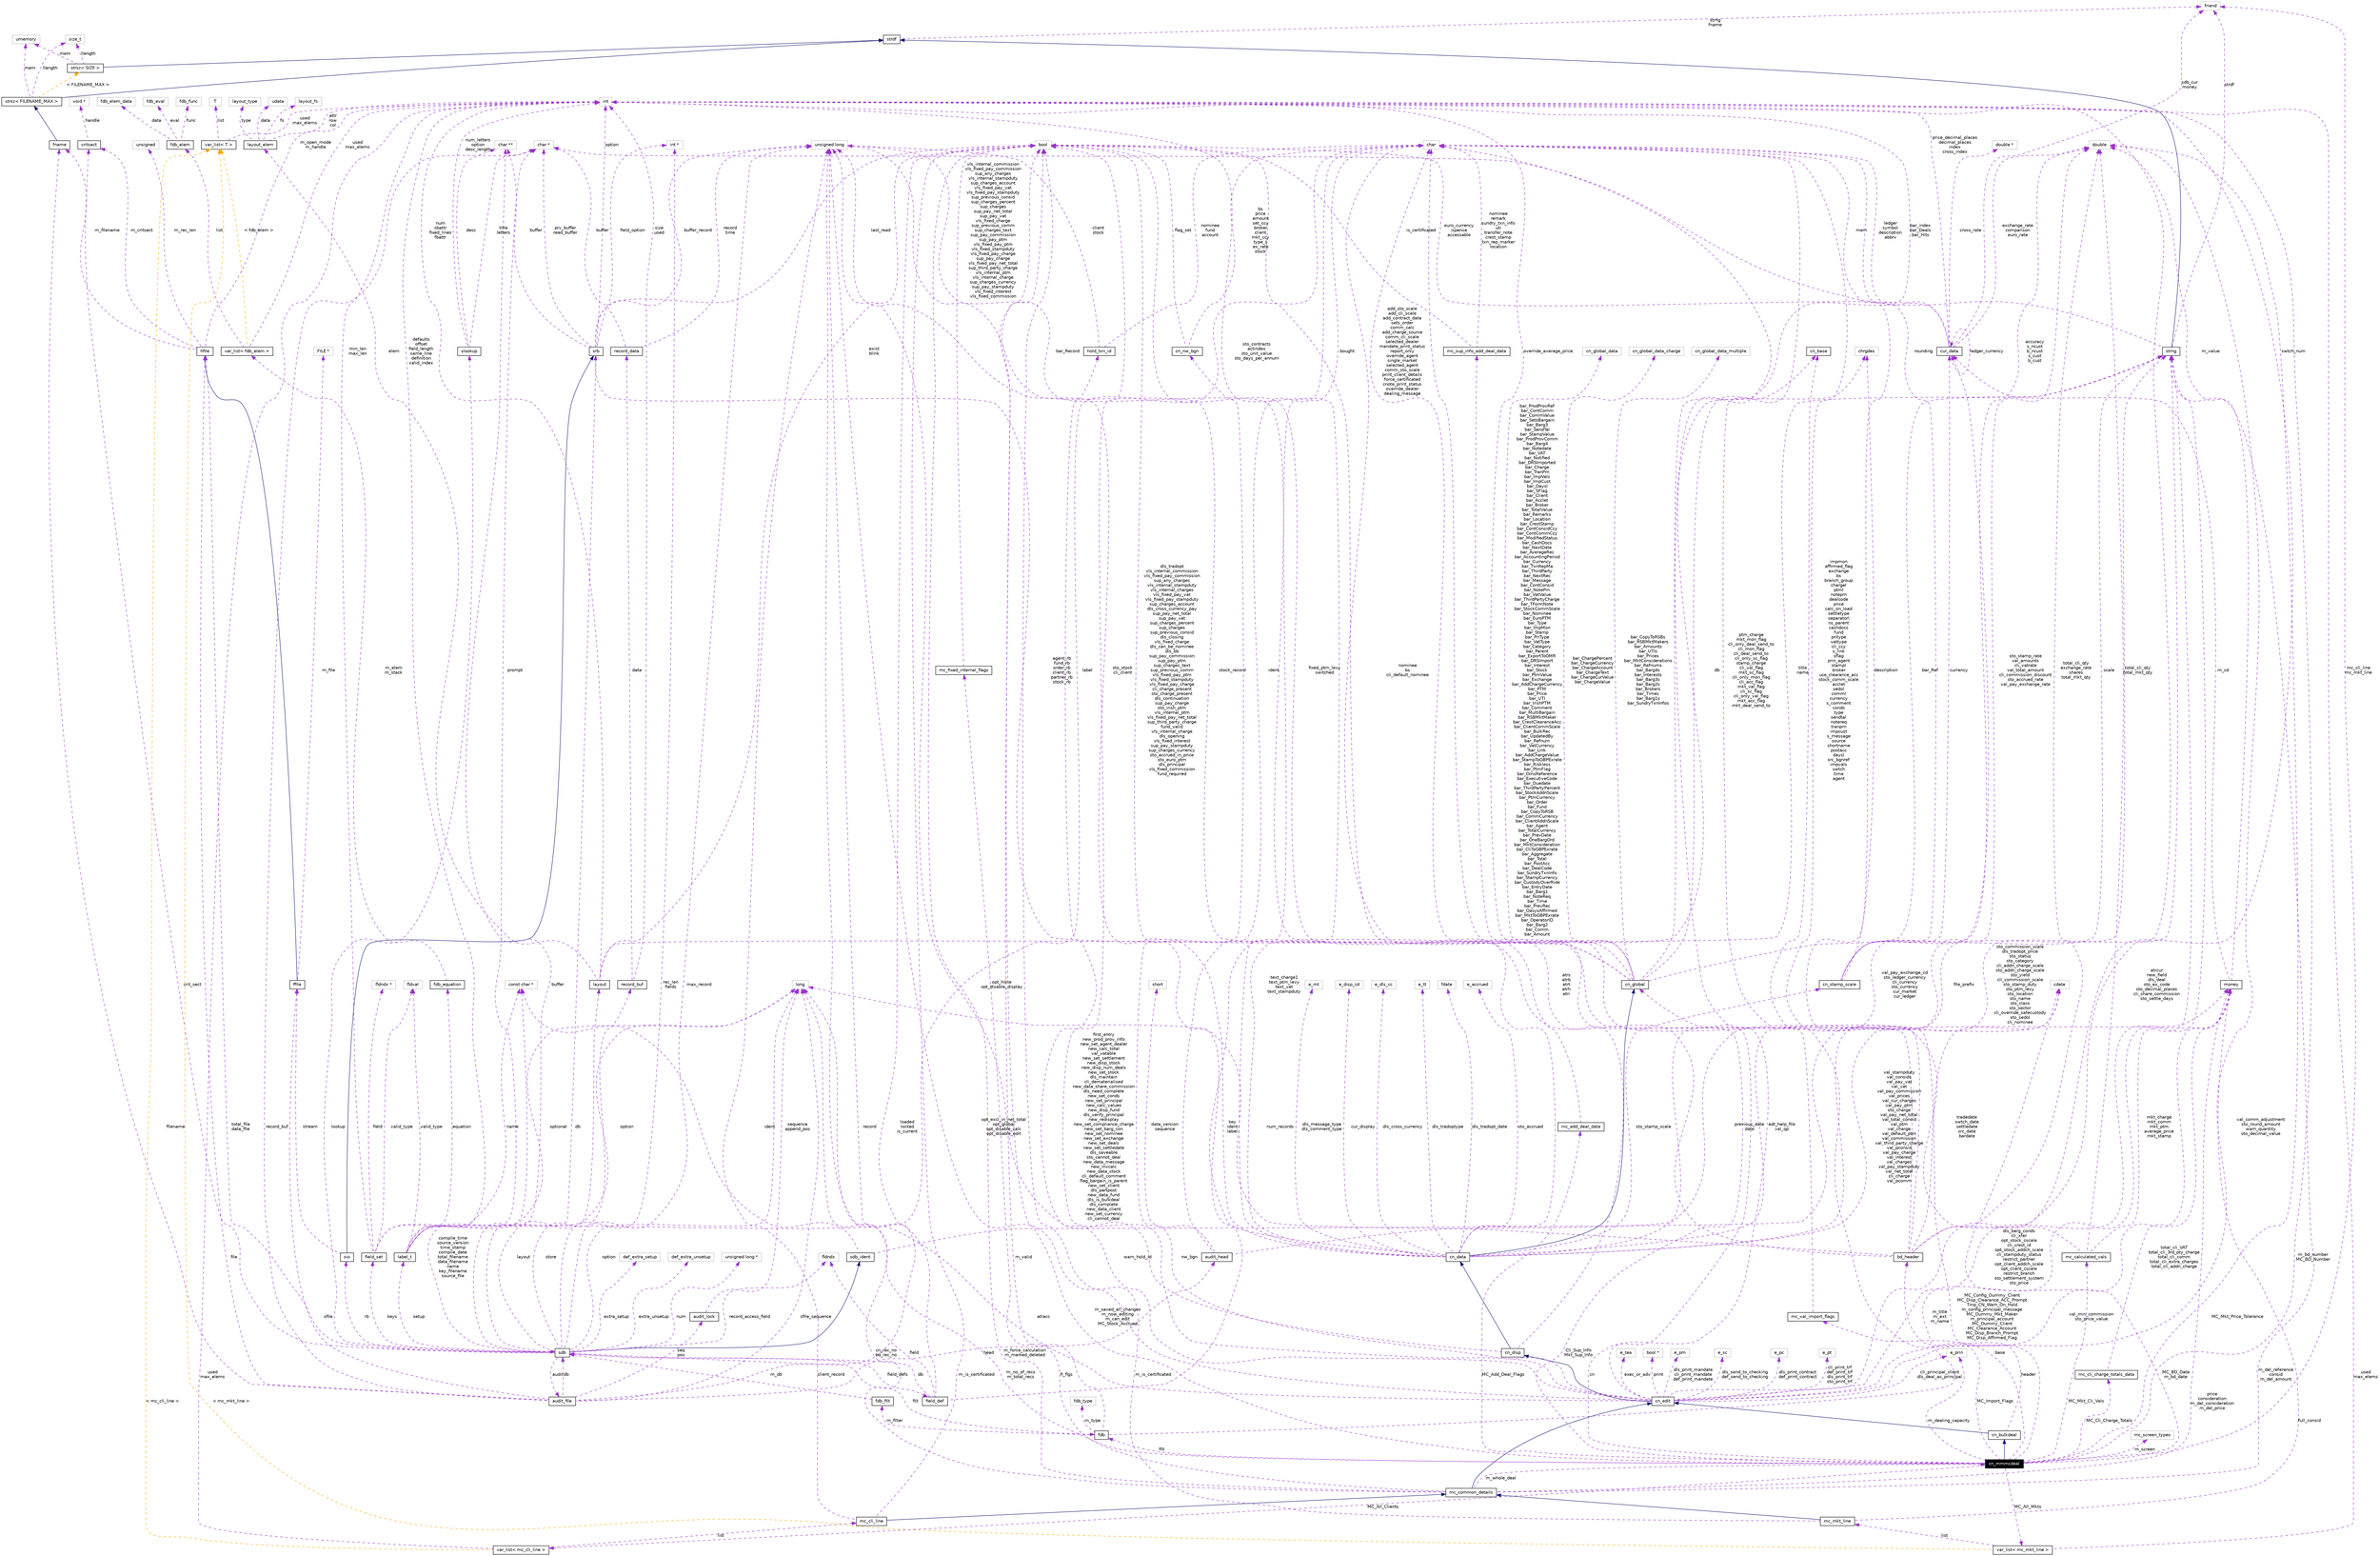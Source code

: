 digraph inheritance {
	node [label="\N"];
	graph [bb="0,0,6326,4062"];
	Node1295 [label=cn_mmmcdeal, shape=box, fontsize=10, height="0.28", width="1.14", fontname=Helvetica, color=black, style=filled, fontcolor=white, pos="5258,380"];
	Node1296 [label=cn_bulkdeal, shape=box, fontsize=10, height="0.28", width="0.97", fontname=Helvetica, color=black, URL="$classcn__bulkdeal.html", pos="5258,448"];
	Node1297 [label=cn_edit, shape=box, fontsize=10, height="0.28", width="0.67", fontname=Helvetica, color=black, URL="$classcn__edit.html", pos="4361,538"];
	Node1298 [label=cn_disp, shape=box, fontsize=10, height="0.28", width="0.69", fontname=Helvetica, color=black, URL="$classcn__disp.html", pos="3910,658"];
	Node1299 [label=cn_data, shape=box, fontsize=10, height="0.28", width="0.72", fontname=Helvetica, color=black, URL="$classcn__data.html", pos="3780,898"];
	Node1300 [label=cn_global, shape=box, fontsize=10, height="0.28", width="0.81", fontname=Helvetica, color=black, URL="$classcn__global.html", pos="4268,1588"];
	Node1301 [label=cn_base, shape=box, fontsize=10, height="0.28", width="0.75", fontname=Helvetica, color=black, URL="$classcn__base.html", pos="4652,3196"];
	Node1302 [label="unsigned long", shape=box, fontsize=10, height="0.28", width="1.08", fontname=Helvetica, color=grey75, pos="2109,3718"];
	Node1303 [label=strng, shape=box, fontsize=10, height="0.28", width="0.53", fontname=Helvetica, color=black, URL="$classstrng.html", pos="5714,3196"];
	Node1304 [label=strdf, shape=box, fontsize=10, height="0.28", width="0.50", fontname=Helvetica, color=black, URL="$classstrdf.html", pos="4664,3972"];
	Node1305 [label=friend, shape=box, fontsize=10, height="0.28", width="0.58", fontname=Helvetica, color=grey75, pos="5790,4052"];
	Node1306 [label="char *", shape=box, fontsize=10, height="0.28", width="0.58", fontname=Helvetica, color=grey75, pos="1396,3718"];
	Node1307 [label=cn_global_data, shape=box, fontsize=10, height="0.28", width="1.17", fontname=Helvetica, color=grey75, pos="4126,3196"];
	Node1308 [label=int, shape=box, fontsize=10, height="0.28", width="0.39", fontname=Helvetica, color=grey75, pos="1580,3824"];
	Node1309 [label=bool, shape=box, fontsize=10, height="0.28", width="0.47", fontname=Helvetica, color=grey75, pos="2761,3718"];
	Node1310 [label=cn_global_data_charge, shape=box, fontsize=10, height="0.28", width="1.67", fontname=Helvetica, color=grey75, pos="4246,3196"];
	Node1311 [label=cn_global_data_multiple, shape=box, fontsize=10, height="0.28", width="1.72", fontname=Helvetica, color=grey75, pos="4386,3196"];
	Node1312 [label=srb, shape=box, fontsize=10, height="0.28", width="0.42", fontname=Helvetica, color=black, URL="$classsrb.html", pos="1580,3196"];
	Node1313 [label="char **", shape=box, fontsize=10, height="0.28", width="0.64", fontname=Helvetica, color=grey75, pos="1292,3718"];
	Node1314 [label="int *", shape=box, fontsize=10, height="0.28", width="0.47", fontname=Helvetica, color=grey75, pos="1761,3718"];
	Node1315 [label=sdb, shape=box, fontsize=10, height="0.28", width="0.44", fontname=Helvetica, color=black, URL="$classsdb.html", pos="1444,658"];
	Node1316 [label=sdb_ident, shape=box, fontsize=10, height="0.28", width="0.83", fontname=Helvetica, color=black, URL="$classsdb__ident.html", pos="2134,898"];
	Node1317 [label="const char *", shape=box, fontsize=10, height="0.28", width="0.97", fontname=Helvetica, color=grey75, pos="1380,1588"];
	Node1318 [label=fldndx, shape=box, fontsize=10, height="0.28", width="0.58", fontname=Helvetica, color=grey75, pos="2065,898"];
	Node1319 [label=sio, shape=box, fontsize=10, height="0.28", width="0.39", fontname=Helvetica, color=black, URL="$classsio.html", pos="872,898"];
	Node1320 [label=ffile, shape=box, fontsize=10, height="0.28", width="0.44", fontname=Helvetica, color=black, URL="$classffile.html", pos="741,1588"];
	Node1321 [label=hfile, shape=box, fontsize=10, height="0.28", width="0.47", fontname=Helvetica, color=black, URL="$classhfile.html", pos="467,3196"];
	Node1322 [label=critsect, shape=box, fontsize=10, height="0.28", width="0.67", fontname=Helvetica, color=black, URL="$classcritsect.html", pos="231,3718"];
	Node1323 [label="void *", shape=box, fontsize=10, height="0.28", width="0.58", fontname=Helvetica, color=grey75, pos="223,3824"];
	Node1324 [label=fname, shape=box, fontsize=10, height="0.28", width="0.61", fontname=Helvetica, color=black, URL="$classfname.html", pos="167,3718"];
	Node1325 [label="strsz< FILENAME_MAX >", shape=box, fontsize=10, height="0.28", width="1.83", fontname=Helvetica, color=black, URL="$classstrsz.html", pos="118,3824"];
	Node1326 [label=umemory, shape=box, fontsize=10, height="0.28", width="0.81", fontname=Helvetica, color=grey75, pos="113,3972"];
	Node1327 [label=size_t, shape=box, fontsize=10, height="0.28", width="0.58", fontname=Helvetica, color=grey75, pos="205,3972"];
	Node1328 [label="strsz< SIZE >", shape=box, fontsize=10, height="0.28", width="1.08", fontname=Helvetica, color=black, URL="$classstrsz.html", pos="244,3904"];
	Node1329 [label=unsigned, shape=box, fontsize=10, height="0.28", width="0.78", fontname=Helvetica, color=grey75, pos="410,3718"];
	Node1330 [label="FILE *", shape=box, fontsize=10, height="0.28", width="0.61", fontname=Helvetica, color=grey75, pos="852,3196"];
	Node1331 [label=def_extra_setup, shape=box, fontsize=10, height="0.28", width="1.22", fontname=Helvetica, color=grey75, pos="1650,898"];
	Node1332 [label=audit_file, shape=box, fontsize=10, height="0.28", width="0.78", fontname=Helvetica, color=black, URL="$classaudit__file.html", pos="1444,538"];
	Node1333 [label=audit_lock, shape=box, fontsize=10, height="0.28", width="0.86", fontname=Helvetica, color=black, URL="$classaudit__lock.html", pos="1824,748"];
	Node1334 [label=long, shape=box, fontsize=10, height="0.28", width="0.47", fontname=Helvetica, color=grey75, pos="2012,1588"];
	Node1335 [label=audit_head, shape=box, fontsize=10, height="0.28", width="0.92", fontname=Helvetica, color=black, URL="$classaudit__head.html", pos="3071,898"];
	Node1336 [label=char, shape=box, fontsize=10, height="0.28", width="0.50", fontname=Helvetica, color=grey75, pos="3717,3718"];
	Node1337 [label=short, shape=box, fontsize=10, height="0.28", width="0.53", fontname=Helvetica, color=grey75, pos="3002,1588"];
	Node1338 [label=cdate, shape=box, fontsize=10, height="0.28", width="0.56", fontname=Helvetica, color=grey75, pos="5408,1588"];
	Node1339 [label=record_buf, shape=box, fontsize=10, height="0.28", width="0.89", fontname=Helvetica, color=black, URL="$classrecord__buf.html", pos="1653,1588"];
	Node1340 [label=record_data, shape=box, fontsize=10, height="0.28", width="0.97", fontname=Helvetica, color=black, URL="$classrecord__data.html", pos="1651,3196"];
	Node1341 [label=field_def, shape=box, fontsize=10, height="0.28", width="0.75", fontname=Helvetica, color=black, URL="$classfield__def.html", pos="2332,538"];
	Node1342 [label=def_extra_unsetup, shape=box, fontsize=10, height="0.28", width="1.36", fontname=Helvetica, color=grey75, pos="1761,898"];
	Node1343 [label="unsigned long *", shape=box, fontsize=10, height="0.28", width="1.17", fontname=Helvetica, color=grey75, pos="1870,898"];
	Node1344 [label=field_set, shape=box, fontsize=10, height="0.28", width="0.75", fontname=Helvetica, color=black, URL="$classfield__set.html", pos="1026,898"];
	Node1345 [label=fldval, shape=box, fontsize=10, height="0.28", width="0.56", fontname=Helvetica, color=grey75, pos="1078,1588"];
	Node1346 [label="fldndx *", shape=box, fontsize=10, height="0.28", width="0.69", fontname=Helvetica, color=grey75, pos="1001,1588"];
	Node1347 [label=layout, shape=box, fontsize=10, height="0.28", width="0.58", fontname=Helvetica, color=black, URL="$classlayout.html", pos="1582,1588"];
	Node1348 [label=layout_elem, shape=box, fontsize=10, height="0.28", width="0.97", fontname=Helvetica, color=black, URL="$classlayout__elem.html", pos="681,3718"];
	Node1349 [label=layout_type, shape=box, fontsize=10, height="0.28", width="0.92", fontname=Helvetica, color=grey75, pos="585,3824"];
	Node1350 [label=udata, shape=box, fontsize=10, height="0.28", width="0.58", fontname=Helvetica, color=grey75, pos="657,3824"];
	Node1351 [label=layout_fs, shape=box, fontsize=10, height="0.28", width="0.78", fontname=Helvetica, color=grey75, pos="724,3824"];
	Node1352 [label=label_t, shape=box, fontsize=10, height="0.28", width="0.64", fontname=Helvetica, color=black, URL="$classlabel__t.html", pos="1123,898"];
	Node1353 [label=fdb_equation, shape=box, fontsize=10, height="0.28", width="1.03", fontname=Helvetica, color=black, URL="$classfdb__equation.html", pos="1164,1588"];
	Node1354 [label="var_list< fdb_elem >", shape=box, fontsize=10, height="0.28", width="1.47", fontname=Helvetica, color=black, URL="$classvar__list.html", pos="683,3196"];
	Node1355 [label=fdb_elem, shape=box, fontsize=10, height="0.28", width="0.81", fontname=Helvetica, color=black, URL="$classfdb__elem.html", pos="485,3718"];
	Node1356 [label=fdb_func, shape=box, fontsize=10, height="0.28", width="0.75", fontname=Helvetica, color=grey75, pos="461,3824"];
	Node1357 [label=fdb_elem_data, shape=box, fontsize=10, height="0.28", width="1.14", fontname=Helvetica, color=grey75, pos="303,3824"];
	Node1358 [label=fdb_eval, shape=box, fontsize=10, height="0.28", width="0.75", fontname=Helvetica, color=grey75, pos="389,3824"];
	Node1359 [label="var_list< T >", shape=box, fontsize=10, height="0.28", width="1.00", fontname=Helvetica, color=black, URL="$classvar__list.html", pos="591,3718"];
	Node1360 [label=T, shape=box, fontsize=10, height="0.28", width="0.39", fontname=Helvetica, color=grey75, pos="520,3824"];
	Node1361 [label=fdb, shape=box, fontsize=10, height="0.28", width="0.42", fontname=Helvetica, color=black, URL="$classfdb.html", pos="2744,448"];
	Node1362 [label=fdb_filt, shape=box, fontsize=10, height="0.28", width="0.64", fontname=Helvetica, color=black, URL="$classfdb__filt.html", pos="2217,538"];
	Node1363 [label=fdb_type, shape=box, fontsize=10, height="0.28", width="0.75", fontname=Helvetica, color=grey75, pos="2692,538"];
	Node1364 [label=slookup, shape=box, fontsize=10, height="0.28", width="0.69", fontname=Helvetica, color=black, URL="$classslookup.html", pos="1176,3196"];
	Node1365 [label=e_accrued, shape=box, fontsize=10, height="0.28", width="0.86", fontname=Helvetica, color=grey75, pos="3908,1588"];
	Node1366 [label=e_mt, shape=box, fontsize=10, height="0.28", width="0.53", fontname=Helvetica, color=grey75, pos="3438,1588"];
	Node1367 [label=cn_stamp_scale, shape=box, fontsize=10, height="0.28", width="1.22", fontname=Helvetica, color=black, URL="$classcn__stamp__scale.html", pos="4927,1588"];
	Node1368 [label=double, shape=box, fontsize=10, height="0.28", width="0.64", fontname=Helvetica, color=grey75, pos="5479,3718"];
	Node1369 [label=chrgdes, shape=box, fontsize=10, height="0.28", width="0.72", fontname=Helvetica, color=grey75, pos="4781,3196"];
	Node1370 [label=cur_data, shape=box, fontsize=10, height="0.28", width="0.78", fontname=Helvetica, color=black, URL="$classcur__data.html", pos="5081,3196"];
	Node1371 [label="double *", shape=box, fontsize=10, height="0.28", width="0.72", fontname=Helvetica, color=grey75, pos="5146,3718"];
	Node1372 [label=e_disp_cd, shape=box, fontsize=10, height="0.28", width="0.86", fontname=Helvetica, color=grey75, pos="3559,1588"];
	Node1373 [label=e_dls_cc, shape=box, fontsize=10, height="0.28", width="0.78", fontname=Helvetica, color=grey75, pos="3646,1588"];
	Node1374 [label=money, shape=box, fontsize=10, height="0.28", width="0.64", fontname=Helvetica, color=black, URL="$classmoney.html", pos="5832,1588"];
	Node1375 [label=e_tt, shape=box, fontsize=10, height="0.28", width="0.44", fontname=Helvetica, color=grey75, pos="3769,1588"];
	Node1376 [label=fdate, shape=box, fontsize=10, height="0.28", width="0.53", fontname=Helvetica, color=grey75, pos="3840,1588"];
	Node1377 [label=e_prin, shape=box, fontsize=10, height="0.28", width="0.61", fontname=Helvetica, color=grey75, pos="5151,658"];
	Node1378 [label=cn_nw_bgn, shape=box, fontsize=10, height="0.28", width="0.94", fontname=Helvetica, color=black, URL="$classcn__nw__bgn.html", pos="3208,3196"];
	Node1379 [label="bool *", shape=box, fontsize=10, height="0.28", width="0.58", fontname=Helvetica, color=grey75, pos="4331,658"];
	Node1380 [label=e_pm, shape=box, fontsize=10, height="0.28", width="0.58", fontname=Helvetica, color=grey75, pos="4391,658"];
	Node1381 [label=hold_txn_id, shape=box, fontsize=10, height="0.28", width="0.94", fontname=Helvetica, color=black, URL="$classhold__txn__id.html", pos="2897,3196"];
	Node1382 [label=e_sc, shape=box, fontsize=10, height="0.28", width="0.53", fontname=Helvetica, color=grey75, pos="4509,658"];
	Node1383 [label=e_pc, shape=box, fontsize=10, height="0.28", width="0.53", fontname=Helvetica, color=grey75, pos="4645,658"];
	Node1384 [label=e_pt, shape=box, fontsize=10, height="0.28", width="0.50", fontname=Helvetica, color=grey75, pos="4762,658"];
	Node1385 [label=e_tea, shape=box, fontsize=10, height="0.28", width="0.56", fontname=Helvetica, color=grey75, pos="4242,658"];
	Node1386 [label=bd_header, shape=box, fontsize=10, height="0.28", width="0.89", fontname=Helvetica, color=black, URL="$classbd__header.html", pos="5189,898"];
	Node1387 [label=mc_sup_info_add_deal_data, shape=box, fontsize=10, height="0.28", width="2.00", fontname=Helvetica, color=black, URL="$classmc__sup__info__add__deal__data.html", pos="3854,3196"];
	Node1388 [label=mc_cli_charge_totals_data, shape=box, fontsize=10, height="0.28", width="1.86", fontname=Helvetica, color=black, URL="$classmc__cli__charge__totals__data.html", pos="5573,604"];
	Node1389 [label="var_list< mc_cli_line >", shape=box, fontsize=10, height="0.28", width="1.61", fontname=Helvetica, color=black, URL="$classvar__list.html", pos="1269,176"];
	Node1390 [label=mc_cli_line, shape=box, fontsize=10, height="0.28", width="0.92", fontname=Helvetica, color=black, URL="$classmc__cli__line.html", pos="2102,244"];
	Node1391 [label=mc_common_details, shape=box, fontsize=10, height="0.28", width="1.50", fontname=Helvetica, color=black, URL="$classmc__common__details.html", pos="3796,312"];
	Node1392 [label=mc_fixed_internal_flags, shape=box, fontsize=10, height="0.28", width="1.67", fontname=Helvetica, color=black, URL="$classmc__fixed__internal__flags.html", pos="2544,2386"];
	Node1393 [label=mc_add_deal_data, shape=box, fontsize=10, height="0.28", width="1.39", fontname=Helvetica, color=black, URL="$classmc__add__deal__data.html", pos="4143,1228"];
	Node1394 [label="var_list< mc_mkt_line >", shape=box, fontsize=10, height="0.28", width="1.69", fontname=Helvetica, color=black, URL="$classvar__list.html", pos="5551,176"];
	Node1395 [label=mc_mkt_line, shape=box, fontsize=10, height="0.28", width="1.00", fontname=Helvetica, color=black, URL="$classmc__mkt__line.html", pos="4808,244"];
	Node1396 [label=mc_screen_types, shape=box, fontsize=10, height="0.28", width="1.31", fontname=Helvetica, color=grey75, pos="5699,448"];
	Node1397 [label=mc_val_import_flags, shape=box, fontsize=10, height="0.28", width="1.50", fontname=Helvetica, color=black, URL="$classmc__val__import__flags.html", pos="5201,486"];
	Node1398 [label=mc_calculated_vals, shape=box, fontsize=10, height="0.28", width="1.42", fontname=Helvetica, color=black, URL="$classmc__calculated__vals.html", pos="5601,898"];
	Node1296 -> Node1295 [dir=back, color=midnightblue, fontsize=10, style=solid, fontname=Helvetica, pos="s,5258,438 5258,428 5258,415 5258,400 5258,390"];
	Node1297 -> Node1296 [dir=back, color=midnightblue, fontsize=10, style=solid, fontname=Helvetica, pos="s,4385,536 4395,535 4493,525 4780,498 5018,476 5102,467 5124,470 5209,458 5213,457 5218,456 5223,455"];
	Node1298 -> Node1297 [dir=back, color=midnightblue, fontsize=10, style=solid, fontname=Helvetica, pos="s,3935,655 3945,653 3993,646 4073,635 4085,628 4112,614 4107,594 4133,580 4169,561 4286,546 4337,541"];
	Node1299 -> Node1298 [dir=back, color=midnightblue, fontsize=10, style=solid, fontname=Helvetica, pos="s,3785,888 3790,879 3816,831 3884,704 3905,668"];
	Node1300 -> Node1299 [dir=back, color=midnightblue, fontsize=10, style=solid, fontname=Helvetica, pos="s,4268,1578 4268,1568 4272,1473 4281,1075 4202,988 4148,928 3890,905 3806,900"];
	Node1301 -> Node1300 [dir=back, color=darkorchid3, fontsize=10, style=dashed, fontname=Helvetica, label=db, pos="s,4646,3186 4641,3177 4627,3152 4603,3106 4591,3064 4427,2479 4737,2232 4431,1708 4399,1652 4329,1615 4292,1598", lp="4600,2386"];
	Node1302 -> Node1300 [dir=back, color=darkorchid3, fontsize=10, style=dashed, fontname=Helvetica, label=bar_Record, pos="s,2148,3715 2158,3714 2247,3709 2427,3694 2448,3676 2569,3570 2419,3430 2541,3328 2579,3296 2724,3342 2760,3310 2837,3240 2724,3\
149 2801,3082 2849,3041 3320,3107 3364,3064 3581,2853 3233,1917 3450,1708 3465,1693 3803,1698 3823,1698 3845,1697 3994,1694 4015\
,1694 4017,1693 4139,1690 4140,1690 4158,1684 4194,1656 4208,1645 4221,1635 4224,1632 4235,1622 4243,1614 4252,1605 4259,1598", lp="2828,3196"];
	Node1303 -> Node1300 [dir=back, color=darkorchid3, fontsize=10, style=dashed, fontname=Helvetica, label=bar_Ref, pos="s,5695,3192 5685,3190 5676,3188 5666,3186 5656,3184 5489,3143 5453,3110 5284,3082 5253,3076 5030,3085 5009,3064 4903,2956 5052,1\
821 4953,1708 4947,1701 4427,1614 4297,1593", lp="5029,2386"];
	Node1304 -> Node1303 [dir=back, color=midnightblue, fontsize=10, style=solid, fontname=Helvetica, pos="s,4682,3972 4692,3972 4841,3968 5530,3941 5670,3796 5754,3707 5721,3278 5715,3206"];
	Node1305 -> Node1304 [dir=back, color=darkorchid3, fontsize=10, style=dashed, fontname=Helvetica, label="strng\nfname", pos="s,5769,4050 5759,4049 5591,4038 4811,3983 4682,3973", lp="5407,4012"];
	Node1306 -> Node1303 [dir=back, color=darkorchid3, fontsize=10, style=dashed, fontname=Helvetica, label=mem, pos="s,1417,3717 1427,3717 1432,3716 1436,3716 1438,3716 1492,3709 1505,3699 1558,3694 1690,3681 3815,3702 3944,3676 4341,3595 4390,3\
413 4784,3328 4892,3304 5174,3326 5284,3310 5446,3285 5635,3223 5695,3203", lp="4796,3502"];
	Node1305 -> Node1303 [dir=back, color=darkorchid3, fontsize=10, style=dashed, fontname=Helvetica, label=strdf, pos="s,5803,4042 5811,4035 5827,4020 5846,3997 5846,3972 5846,3972 5846,3972 5846,3718 5846,3530 5776,3493 5735,3310 5726,3271 5719,3\
226 5715,3206", lp="5856,3864"];
	Node1307 -> Node1300 [dir=back, color=darkorchid3, fontsize=10, style=dashed, fontname=Helvetica, label="bar_ProdProvRef\nbar_ContComm\nbar_CommValue\nbar_SetsBargain\nbar_Barg3\nbar_SendTal\nbar_StampValue\nbar_ProdProvComm\nbar_Bar\
g4\nbar_Notedate\nbar_VAT\nbar_Notified\nbar_DRSImported\nbar_Charge\nbar_TranPrn\nbar_ImpVals\nbar_ImpCust\nbar_DaysI\nbar_SFla\
g\nbar_Client\nbar_Acclet\nbar_Broker\nbar_TotalValue\nbar_Remarks\nbar_Location\nbar_CrestStamp\nbar_ContConsidCcy\nbar_ContCom\
mCcy\nbar_ModifiedStatus\nbar_CashDocs\nbar_NextDate\nbar_AverageRec\nbar_AccountingPeriod\nbar_Currency\nbar_TxnRepMa\nbar_Thir\
dParty\nbar_NextRec\nbar_Message\nbar_ContConsid\nbar_NotePrn\nbar_VatValue\nbar_ThirdPartyCharge\nbar_TFormNote\nbar_StockCommS\
cale\nbar_Nominee\nbar_EuroPTM\nbar_Type\nbar_ImpMon\nbar_Stamp\nbar_PriType\nbar_VatType\nbar_Category\nbar_Parent\nbar_ExportT\
oOMR\nbar_DRSImport\nbar_Interest\nbar_Stock\nbar_PtmValue\nbar_Exchange\nbar_AddChargeCurrency\nbar_PTM\nbar_Price\nbar_UTI\nba\
r_IrishPTM\nbar_Comment\nbar_MultiBargain\nbar_RSBMktMaker\nbar_CrestClearanceAcc\nbar_ClientCommScale\nbar_BulkRec\nbar_Updated\
By\nbar_Refnum\nbar_VatCurrency\nbar_Link\nbar_AddChargeValue\nbar_StampToGBPExrate\nbar_Riskless\nbar_PtmFlag\nbar_OmsReference\
\nbar_ExecutiveCode\nbar_Duedate\nbar_ThirdPartyPercent\nbar_StockAddnScale\nbar_PtmCurrency\nbar_Order\nbar_Fund\nbar_CopyToRSB\
\nbar_CommCurrency\nbar_ClientAddnScale\nbar_Agent\nbar_TotalCurrency\nbar_PrevDate\nbar_OneBargOrd\nbar_MktConsideration\nbar_C\
liToGBPExrate\nbar_Aggregate\nbar_Total\nbar_PostAcc\nbar_DealCode\nbar_SundryTxnInfo\nbar_StampCurrency\nbar_CustodyOverRide\nb\
ar_EntryDate\nbar_Barg1\nbar_NoteReq\nbar_Time\nbar_PrevRec\nbar_OasysAffirmed\nbar_MktToGBPExrate\nbar_OperatorID\nbar_Barg2\nb\
ar_Comm\nbar_Amount", pos="s,4124,3186 4121,3176 4114,3151 4098,3108 4070,3082 4057,3068 4042,3080 4031,3064 3991,3000 3981,1763 4031,1708 4055,1681 4154,1\
695 4189,1692 4193,1691 4215,1691 4217,1690 4234,1678 4256,1621 4264,1598", lp="4090,2386"];
	Node1308 -> Node1300 [dir=back, color=darkorchid3, fontsize=10, style=dashed, fontname=Helvetica, label="bar_index\nbar_Deals\nbar_Hits", pos="s,1594,3824 1604,3824 1842,3823 3728,3813 3976,3796 4186,3781 4776,3833 4914,3676 4926,3661 4927,3342 4914,3328 4891,3303 4645,3\
326 4616,3310 4509,3249 4548,3166 4457,3082 4446,3071 4435,3077 4427,3064 4390,2998 4439,1776 4407,1708 4394,1679 4316,1622 4283\
,1598", lp="4946,3502"];
	Node1309 -> Node1300 [dir=back, color=darkorchid3, fontsize=10, style=dashed, fontname=Helvetica, label=bought, pos="s,2778,3717 2788,3717 2798,3717 2809,3717 2819,3716 2834,3715 3319,3686 3328,3676 3383,3620 3300,3388 3348,3328 3368,3303 3391,3\
328 3416,3310 3524,3233 3539,3188 3581,3064 3630,2921 3560,1813 3668,1708 3676,1700 4035,1694 4045,1694 4063,1693 4068,1692 4085\
,1692 4098,1691 4129,1692 4140,1690 4193,1677 4206,1663 4241,1622 4248,1614 4255,1605 4260,1598", lp="3591,3196"];
	Node1310 -> Node1300 [dir=back, color=darkorchid3, fontsize=10, style=dashed, fontname=Helvetica, label="bar_ChargePercent\nbar_ChargeCurrency\nbar_ChargeAccount\nbar_ChargeText\nbar_ChargeCurValue\nbar_ChargeValue", pos="s,4239,3186 4234,3178 4214,3147 4176,3088 4170,3064 4151,2991 4126,1768 4170,1708 4186,1687 4207,1707 4225,1690 4253,1664 4263,1\
618 4267,1598", lp="4220,2386"];
	Node1311 -> Node1300 [dir=back, color=darkorchid3, fontsize=10, style=dashed, fontname=Helvetica, label="bar_CopyToRSBs\nbar_RSBMktMakers\nbar_Amounts\nbar_UTIs\nbar_Prices\nbar_MktConsiderations\nbar_Refnums\nbar_Barg4s\nbar_Interes\
ts\nbar_Barg3s\nbar_Barg2s\nbar_Brokers\nbar_Times\nbar_Barg1s\nbar_SundryTxnInfos", pos="s,4380,3186 4375,3177 4362,3154 4339,3114 4315,3082 4309,3073 4304,3073 4300,3064 4273,2991 4268,1724 4268,1598", lp="4355,2386"];
	Node1312 -> Node1300 [dir=back, color=darkorchid3, fontsize=10, style=dashed, fontname=Helvetica, label="agent_rb\nfund_rb\norder_rb\nclient_rb\npartner_rb\nstock_rb", pos="s,1579,3186 1578,3176 1577,3149 1580,3104 1607,3082 1651,3046 2572,3101 2613,3064 3070,2660 2349,2110 2806,1708 2820,1696 4094,1\
695 4111,1690 4173,1671 4234,1620 4257,1598", lp="2830,2386"];
	Node1313 -> Node1312 [dir=back, color=darkorchid3, fontsize=10, style=dashed, fontname=Helvetica, label=buffer, pos="s,1296,3708 1299,3698 1302,3691 1304,3683 1306,3676 1347,3523 1289,3459 1376,3328 1424,3256 1526,3214 1565,3201", lp="1389,3502"];
	Node1302 -> Node1312 [dir=back, color=darkorchid3, fontsize=10, style=dashed, fontname=Helvetica, label=buffer_record, pos="s,2070,3717 2060,3716 2059,3716 2059,3716 2058,3716 2003,3710 1851,3714 1810,3676 1697,3566 1856,3435 1740,3328 1697,3287 1653,3\
349 1608,3310 1607,3308 1589,3234 1582,3206", lp="1845,3502"];
	Node1314 -> Node1312 [dir=back, color=darkorchid3, fontsize=10, style=dashed, fontname=Helvetica, label=field_option, pos="s,1744,3714 1734,3712 1702,3705 1652,3690 1640,3676 1633,3666 1589,3275 1581,3206", lp="1669,3502"];
	Node1308 -> Node1312 [dir=back, color=darkorchid3, fontsize=10, style=dashed, fontname=Helvetica, label=option, pos="s,1580,3814 1580,3804 1580,3706 1580,3278 1580,3206", lp="1594,3718"];
	Node1309 -> Node1312 [dir=back, color=darkorchid3, fontsize=10, style=dashed, fontname=Helvetica, label=last_read, pos="s,2744,3717 2734,3717 2636,3713 2306,3696 2264,3676 2080,3583 2142,3419 1957,3328 1911,3305 1776,3314 1724,3312 1721,3311 1618,3\
311 1615,3310 1606,3302 1591,3219 1586,3209 1586,3208 1585,3207 1585,3206", lp="2295,3502"];
	Node1315 -> Node1312 [dir=back, color=darkorchid3, fontsize=10, style=dashed, fontname=Helvetica, label=db, pos="s,1428,660 1418,662 1391,667 1374,662 1355,688 1283,790 1268,876 1351,970 1376,997 1492,960 1517,988 1523,993 1576,3025 1580,318\
6", lp="1541,1228"];
	Node1316 -> Node1315 [dir=back, color=midnightblue, fontsize=10, style=solid, fontname=Helvetica, pos="s,2135,888 2136,878 2141,836 2144,735 2087,688 2061,665 1810,673 1775,670 1745,667 1738,664 1707,662 1684,660 1678,660 1654,660 \
1617,658 1502,658 1460,658"];
	Node1303 -> Node1316 [dir=back, color=darkorchid3, fontsize=10, style=dashed, fontname=Helvetica, label=file_prefix, pos="s,5699,3186 5691,3180 5651,3152 5571,3095 5557,3064 5524,2996 5575,1762 5523,1708 5496,1680 5210,1713 5181,1690 5107,1630 5197,1\
547 5126,1486 5074,1441 5022,1515 4974,1468 4820,1317 5064,1129 4902,988 4877,966 2615,972 2582,970 2424,957 2236,919 2164,904", lp="5206,1588"];
	Node1317 -> Node1316 [dir=back, color=darkorchid3, fontsize=10, style=dashed, fontname=Helvetica, label=ident, pos="s,1382,1578 1384,1568 1389,1544 1401,1505 1429,1486 1478,1453 1644,1502 1691,1468 1879,1333 1703,1124 1889,988 1927,960 2057,995\
 2095,970 2117,956 2128,924 2132,908", lp="1900,1228"];
	Node1302 -> Node1315 [dir=back, color=darkorchid3, fontsize=10, style=dashed, fontname=Helvetica, label=max_record, pos="s,2070,3709 2060,3706 2030,3699 1997,3688 1987,3676 1987,3676 1725,988 1725,988 1694,956 1560,1000 1527,970 1480,925 1526,886 15\
03,826 1500,817 1496,816 1492,808 1474,757 1496,736 1472,688 1468,680 1462,673 1457,668", lp="1822,1588"];
	Node1313 -> Node1315 [dir=back, color=darkorchid3, fontsize=10, style=dashed, fontname=Helvetica, label=buffer, pos="s,1292,3708 1292,3698 1289,3491 1266,1787 1333,1708 1360,1676 1398,1721 1424,1690 1482,1619 1427,1576 1424,1486 1423,1430 1432,1\
029 1395,988 1365,953 1322,1005 1292,970 1272,946 1275,712 1294,688 1310,668 1380,665 1404,662 1412,661 1421,660 1428,659", lp="1465,1588"];
	Node1318 -> Node1315 [dir=back, color=darkorchid3, fontsize=10, style=dashed, fontname=Helvetica, label=record_access_field, pos="s,2058,888 2052,880 2039,863 2017,839 1992,826 1958,807 1935,834 1905,808 1863,770 1908,723 1864,688 1848,674 1691,664 1669,662 \
1656,660 1652,660 1638,660 1604,658 1500,658 1460,658", lp="1956,748"];
	Node1319 -> Node1315 [dir=back, color=darkorchid3, fontsize=10, style=dashed, fontname=Helvetica, label=rb, pos="s,876,888 879,878 896,835 941,733 1016,688 1075,652 1256,661 1324,660 1362,659 1405,658 1428,658", lp="1021,748"];
	Node1312 -> Node1319 [dir=back, color=midnightblue, fontsize=10, style=solid, fontname=Helvetica, pos="s,1574,3186 1569,3177 1555,3152 1531,3106 1519,3064 1438,2771 1588,1915 1366,1708 1334,1677 1000,1719 967,1690 845,1579 868,992 \
872,908"];
	Node1320 -> Node1319 [dir=back, color=darkorchid3, fontsize=10, style=dashed, fontname=Helvetica, label=stream, pos="s,740,1578 739,1568 733,1476 709,1093 761,988 783,946 833,917 858,904", lp="777,1228"];
	Node1321 -> Node1320 [dir=back, color=midnightblue, fontsize=10, style=solid, fontname=Helvetica, pos="s,478,3186 485,3178 507,3154 546,3110 565,3064 681,2774 735,1713 741,1598"];
	Node1308 -> Node1321 [dir=back, color=darkorchid3, fontsize=10, style=dashed, fontname=Helvetica, label="m_open_mode\nm_handle", pos="s,1566,3824 1556,3823 1548,3823 1538,3823 1530,3823 1511,3822 1506,3821 1486,3821 1419,3818 1401,3818 1333,3816 1308,3815 901,38\
07 878,3796 860,3786 867,3770 849,3760 820,3741 804,3758 773,3742 747,3727 749,3712 725,3694 713,3684 704,3688 694,3676 598,3548\
 686,3465 605,3328 573,3273 512,3226 483,3206", lp="813,3718"];
	Node1322 -> Node1321 [dir=back, color=darkorchid3, fontsize=10, style=dashed, fontname=Helvetica, label=m_critsect, pos="s,255,3712 265,3709 283,3702 303,3692 315,3676 407,3549 306,3472 366,3328 388,3276 435,3227 456,3206", lp="389,3502"];
	Node1323 -> Node1322 [dir=back, color=darkorchid3, fontsize=10, style=dashed, fontname=Helvetica, label=handle, pos="s,224,3814 225,3804 227,3781 229,3745 230,3728", lp="244,3778"];
	Node1324 -> Node1321 [dir=back, color=darkorchid3, fontsize=10, style=dashed, fontname=Helvetica, label=m_filename, pos="s,173,3708 178,3699 182,3692 186,3684 189,3676 242,3527 170,3458 259,3328 308,3256 410,3215 450,3201", lp="285,3502"];
	Node1325 -> Node1324 [dir=back, color=midnightblue, fontsize=10, style=solid, fontname=Helvetica, pos="s,123,3814 127,3805 137,3782 154,3745 162,3728"];
	Node1304 -> Node1325 [dir=back, color=midnightblue, fontsize=10, style=solid, fontname=Helvetica, pos="s,4646,3972 4636,3972 4280,3962 664,3873 193,3834 190,3834 187,3833 184,3833"];
	Node1326 -> Node1325 [dir=back, color=darkorchid3, fontsize=10, style=dashed, fontname=Helvetica, label=mem, pos="s,111,3962 109,3952 107,3941 104,3927 103,3914 101,3884 110,3851 115,3834", lp="118,3904"];
	Node1327 -> Node1325 [dir=back, color=darkorchid3, fontsize=10, style=dashed, fontname=Helvetica, label=llength, pos="s,184,3963 175,3958 169,3954 163,3949 158,3944 144,3926 127,3860 121,3834", lp="161,3904"];
	Node1328 -> Node1325 [dir=back, color=orange, fontsize=10, style=dashed, fontname=Helvetica, label="< FILENAME_MAX >", pos="s,228,3894 219,3888 194,3872 155,3848 134,3834", lp="248,3864"];
	Node1304 -> Node1328 [dir=back, color=midnightblue, fontsize=10, style=solid, fontname=Helvetica, pos="s,4646,3972 4636,3972 4280,3966 699,3911 283,3905"];
	Node1326 -> Node1328 [dir=back, color=darkorchid3, fontsize=10, style=dashed, fontname=Helvetica, label=mem, pos="s,130,3962 139,3957 159,3945 190,3928 220,3914", lp="193,3938"];
	Node1327 -> Node1328 [dir=back, color=darkorchid3, fontsize=10, style=dashed, fontname=Helvetica, label=llength, pos="s,211,3962 216,3953 223,3940 232,3924 238,3914", lp="243,3938"];
	Node1329 -> Node1321 [dir=back, color=darkorchid3, fontsize=10, style=dashed, fontname=Helvetica, label=m_rec_len, pos="s,411,3708 412,3698 421,3611 459,3269 466,3206", lp="477,3502"];
	Node1330 -> Node1320 [dir=back, color=darkorchid3, fontsize=10, style=dashed, fontname=Helvetica, label=m_file, pos="s,851,3186 850,3176 838,2999 751,1725 742,1598", lp="858,2386"];
	Node1314 -> Node1315 [dir=back, color=darkorchid3, fontsize=10, style=dashed, fontname=Helvetica, label="rec_len\nfields", pos="s,1761,3708 1761,3698 1759,3451 1742,1040 1693,988 1664,956 1532,998 1500,970 1488,959 1453,721 1445,668", lp="1752,1588"];
	Node1331 -> Node1315 [dir=back, color=darkorchid3, fontsize=10, style=dashed, fontname=Helvetica, label=extra_setup, pos="s,1642,888 1635,880 1617,858 1589,823 1580,808 1552,758 1576,727 1534,688 1514,668 1480,661 1460,659", lp="1610,748"];
	Node1332 -> Node1315 [dir=back, color=darkorchid3, fontsize=10, style=dashed, fontname=Helvetica, label=audit, pos="s,1439,548 1436,558 1433,565 1430,573 1429,580 1426,601 1425,607 1429,628 1431,635 1435,642 1438,648", lp="1443,604"];
	Node1333 -> Node1332 [dir=back, color=darkorchid3, fontsize=10, style=dashed, fontname=Helvetica, label="seq\npos", pos="s,1821,738 1817,729 1812,715 1804,699 1791,688 1694,599 1536,557 1472,544", lp="1783,658"];
	Node1334 -> Node1333 [dir=back, color=darkorchid3, fontsize=10, style=dashed, fontname=Helvetica, label="sequence\nappend_pos", pos="s,2008,1578 2004,1569 2001,1564 1998,1559 1996,1554 1976,1514 1960,1510 1947,1468 1928,1399 1965,882 1921,826 1904,803 1883,825 \
1860,808 1844,794 1833,772 1828,758", lp="1978,1228"];
	Node1309 -> Node1332 [dir=back, color=darkorchid3, fontsize=10, style=dashed, fontname=Helvetica, label="loaded\nlocked\nis_current", pos="s,2744,3716 2734,3714 2723,3713 2718,3712 2704,3710 2700,3709 2386,3679 2382,3676 2325,3614 2284,703 2222,646 2195,619 1916,637 \
1878,628 1831,615 1826,594 1778,580 1683,551 1655,562 1555,549 1528,545 1521,543 1492,541 1486,540 1479,540 1472,539", lp="2304,1228"];
	Node1315 -> Node1332 [dir=back, color=darkorchid3, fontsize=10, style=dashed, fontname=Helvetica, label=db, pos="s,1449,648 1452,638 1453,635 1454,632 1455,628 1459,606 1458,601 1455,580 1454,569 1450,557 1448,548", lp="1465,604"];
	Node1334 -> Node1332 [dir=back, color=darkorchid3, fontsize=10, style=dashed, fontname=Helvetica, label=sfile_sequence, pos="s,2013,1578 2014,1568 2020,1441 2052,761 1998,688 1976,657 1709,589 1672,580 1587,557 1564,553 1476,541 1475,541 1474,541 1472,5\
40", lp="2057,748"];
	Node1320 -> Node1332 [dir=back, color=darkorchid3, fontsize=10, style=dashed, fontname=Helvetica, label=sfile, pos="s,739,1578 738,1568 732,1526 729,1513 725,1468 712,1255 689,1198 725,988 750,848 728,782 833,688 922,607 1308,555 1416,541", lp="842,748"];
	Node1335 -> Node1332 [dir=back, color=darkorchid3, fontsize=10, style=dashed, fontname=Helvetica, label=head, pos="s,3066,888 3062,879 3054,863 3041,841 3024,826 2944,746 2918,722 2809,688 2739,665 2549,677 2475,670 2399,662 2381,654 2304,646 \
2256,640 2130,648 2085,628 2058,615 2066,592 2038,580 1986,556 1583,542 1472,539", lp="2526,658"];
	Node1336 -> Node1335 [dir=back, color=darkorchid3, fontsize=10, style=dashed, fontname=Helvetica, label=ident, pos="s,3699,3717 3689,3716 3688,3716 3688,3716 3687,3716 3653,3710 3559,3702 3536,3676 3452,3573 3586,3180 3497,3082 3465,3046 3423,3\
099 3390,3064 3188,2839 3502,1937 3306,1708 3283,1680 3255,1712 3226,1690 3139,1622 3142,1574 3111,1468 3109,1461 3077,984 3072,\
908", lp="3404,2386"];
	Node1337 -> Node1335 [dir=back, color=darkorchid3, fontsize=10, style=dashed, fontname=Helvetica, label="data_version\nsequence", pos="s,3000,1578 2998,1568 2987,1490 2950,1206 3015,988 3018,979 3050,929 3064,908", lp="3044,1228"];
	Node1338 -> Node1335 [dir=back, color=darkorchid3, fontsize=10, style=dashed, fontname=Helvetica, label="previous_date\ndate", pos="s,5403,1578 5400,1568 5393,1545 5380,1491 5373,1486 5305,1436 4691,1514 4621,1468 4426,1338 4598,1117 4402,988 4372,967 3782,972\
 3745,970 3499,953 3202,915 3104,902", lp="5318,1228"];
	Node1324 -> Node1332 [dir=back, color=darkorchid3, fontsize=10, style=dashed, fontname=Helvetica, label=filename, pos="s,166,3708 165,3698 144,3510 0,2063 364,988 430,794 410,698 576,580 603,561 688,564 719,562 947,542 1005,545 1233,541 1299,540 1\
375,539 1416,538", lp="383,1228"];
	Node1306 -> Node1332 [dir=back, color=darkorchid3, fontsize=10, style=dashed, fontname=Helvetica, label=record_buf, pos="s,1375,3717 1365,3716 1365,3716 1365,3716 1365,3716 1346,3710 1344,3699 1324,3694 1293,3685 1058,3695 1032,3676 901,3577 1031,34\
35 907,3328 878,3302 849,3337 821,3310 749,3236 838,3166 778,3082 769,3068 756,3077 747,3064 375,2458 675,2178 654,1468 648,1254\
 622,1198 654,988 676,849 660,795 749,688 816,608 856,609 955,580 1043,554 1326,542 1416,539", lp="678,1228"];
	Node1321 -> Node1332 [dir=back, color=darkorchid3, fontsize=10, style=dashed, fontname=Helvetica, label=file, pos="s,467,3186 467,3176 460,2943 401,758 611,580 643,553 1273,541 1416,538", lp="533,898"];
	Node1339 -> Node1315 [dir=back, color=darkorchid3, fontsize=10, style=dashed, fontname=Helvetica, label=store, pos="s,1650,1578 1647,1568 1640,1544 1629,1504 1623,1468 1615,1415 1621,1026 1583,988 1539,941 1484,1017 1439,970 1397,924 1417,749 1\
430,688 1432,681 1435,674 1438,668", lp="1567,898"];
	Node1308 -> Node1339 [dir=back, color=darkorchid3, fontsize=10, style=dashed, fontname=Helvetica, label="size\nused", pos="s,1592,3814 1600,3807 1628,3782 1677,3732 1696,3676 1747,3529 1697,3482 1696,3328 1695,2607 1753,2424 1677,1708 1673,1666 1661,1\
618 1656,1598", lp="1732,3502"];
	Node1340 -> Node1339 [dir=back, color=darkorchid3, fontsize=10, style=dashed, fontname=Helvetica, label=data, pos="s,1651,3186 1651,3176 1651,2999 1653,1725 1653,1598", lp="1663,2386"];
	Node1302 -> Node1340 [dir=back, color=darkorchid3, fontsize=10, style=dashed, fontname=Helvetica, label="record\ntime", pos="s,2070,3714 2060,3713 2011,3707 1939,3696 1920,3676 1815,3560 1961,3458 1874,3328 1830,3260 1737,3222 1686,3206", lp="1939,3502"];
	Node1306 -> Node1340 [dir=back, color=darkorchid3, fontsize=10, style=dashed, fontname=Helvetica, label=buffer, pos="s,1417,3716 1427,3715 1453,3711 1489,3701 1508,3676 1608,3554 1472,3453 1566,3328 1578,3313 1592,3323 1604,3310 1633,3279 1645,3\
228 1649,3206", lp="1579,3502"];
	Node1341 -> Node1315 [dir=back, color=darkorchid3, fontsize=10, style=dashed, fontname=Helvetica, label=field_defs, pos="s,2317,548 2308,553 2303,556 2297,559 2291,562 2252,576 2238,565 2198,580 2158,594 2156,616 2114,628 2099,633 1561,653 1460,657", lp="2220,604"];
	Node1302 -> Node1341 [dir=back, color=darkorchid3, fontsize=10, style=dashed, fontname=Helvetica, label=record, pos="s,2109,3708 2109,3698 2110,3640 2111,3470 2114,3328 2116,3262 2152,1040 2190,988 2206,967 2228,988 2244,970 2361,840 2340,600 23\
33,548", lp="2205,1228"];
	Node1318 -> Node1341 [dir=back, color=darkorchid3, fontsize=10, style=dashed, fontname=Helvetica, label=field, pos="s,2067,888 2070,878 2074,862 2083,841 2095,826 2106,814 2113,817 2125,808 2168,773 2264,673 2293,628 2311,601 2323,565 2329,548", lp="2291,658"];
	Node1336 -> Node1341 [dir=back, color=darkorchid3, fontsize=10, style=dashed, fontname=Helvetica, label="key\nident\nlabel", pos="s,3699,3716 3689,3714 3656,3708 3596,3695 3581,3676 3502,3570 3617,3180 3528,3082 3501,3051 3463,3095 3436,3064 3388,3006 3466,1\
764 3416,1708 3380,1666 3336,1725 3294,1690 3217,1622 3252,1568 3228,1468 3162,1185 3234,1089 3113,826 3055,697 3039,644 2913,58\
0 2863,553 2714,566 2656,562 2546,554 2415,544 2359,540", lp="3242,1228"];
	Node1315 -> Node1341 [dir=back, color=darkorchid3, fontsize=10, style=dashed, fontname=Helvetica, label=db, pos="s,1460,657 1470,657 1475,657 1479,657 1484,657 1560,654 1579,654 1654,652 1701,650 1713,653 1758,648 1763,647 1763,646 1767,646 \
1820,639 2199,653 2245,628 2268,615 2260,598 2277,580 2278,579 2303,560 2319,548", lp="2283,604"];
	Node1342 -> Node1315 [dir=back, color=darkorchid3, fontsize=10, style=dashed, fontname=Helvetica, label=extra_unsetup, pos="s,1755,888 1749,879 1738,863 1721,841 1703,826 1690,815 1680,821 1669,808 1635,764 1678,725 1637,688 1612,664 1502,659 1460,658", lp="1704,748"];
	Node1343 -> Node1315 [dir=back, color=darkorchid3, fontsize=10, style=dashed, fontname=Helvetica, label=num, pos="s,1866,888 1861,879 1852,862 1838,839 1819,826 1799,810 1782,827 1764,808 1728,767 1778,725 1737,688 1703,656 1575,662 1528,660 \
1505,659 1477,658 1460,658", lp="1777,748"];
	Node1344 -> Node1315 [dir=back, color=darkorchid3, fontsize=10, style=dashed, fontname=Helvetica, label=keys, pos="s,1025,888 1025,878 1023,835 1028,737 1083,688 1110,665 1360,659 1428,658", lp="1094,748"];
	Node1345 -> Node1344 [dir=back, color=darkorchid3, fontsize=10, style=dashed, fontname=Helvetica, label=valid_type, pos="s,1075,1578 1072,1568 1065,1547 1052,1513 1035,1486 1030,1476 1023,1478 1019,1468 978,1360 1017,976 1025,908", lp="1045,1228"];
	Node1346 -> Node1344 [dir=back, color=darkorchid3, fontsize=10, style=dashed, fontname=Helvetica, label=field, pos="s,997,1578 994,1568 987,1544 974,1504 970,1468 944,1256 912,1193 970,988 979,955 1004,924 1017,908", lp="980,1228"];
	Node1308 -> Node1344 [dir=back, color=darkorchid3, fontsize=10, style=dashed, fontname=Helvetica, label="min_len\nmax_len", pos="s,1566,3823 1556,3823 1553,3823 1549,3823 1546,3823 1534,3822 1532,3821 1519,3821 1507,3820 1503,3819 1490,3819 1468,3817 1106,3\
805 1085,3796 931,3721 917,3359 910,3310 906,3272 899,3270 920,1708 925,1387 812,1283 935,988 950,952 987,923 1009,908", lp="932,3196"];
	Node1317 -> Node1344 [dir=back, color=darkorchid3, fontsize=10, style=dashed, fontname=Helvetica, label=name, pos="s,1376,1578 1373,1568 1365,1544 1351,1503 1340,1468 1277,1256 1376,1135 1211,988 1171,952 1139,995 1091,970 1064,955 1042,924 10\
32,908", lp="1356,1228"];
	Node1334 -> Node1344 [dir=back, color=darkorchid3, fontsize=10, style=dashed, fontname=Helvetica, label=optional, pos="s,1999,1578 1992,1571 1969,1549 1906,1488 1900,1486 1879,1476 1496,1483 1478,1468 1311,1327 1537,1132 1373,988 1343,961 1234,974\
 1193,972 1188,971 1104,972 1099,970 1087,963 1089,956 1079,946 1063,928 1057,922 1040,908", lp="1506,1228"];
	Node1322 -> Node1315 [dir=back, color=darkorchid3, fontsize=10, style=dashed, fontname=Helvetica, label=crit_sect, pos="s,229,3708 227,3698 225,3691 224,3683 223,3676 209,3522 214,3482 223,3328 291,2281 243,1997 526,988 529,979 532,978 534,970 556,\
907 534,881 570,826 626,741 657,727 749,688 818,658 841,671 915,662 926,660 928,660 938,660 964,658 1344,658 1428,658", lp="419,1588"];
	Node1347 -> Node1315 [dir=back, color=darkorchid3, fontsize=10, style=dashed, fontname=Helvetica, label=layout, pos="s,1582,1578 1582,1568 1585,1468 1591,1030 1551,988 1525,959 1403,999 1376,970 1334,923 1358,740 1392,688 1400,675 1416,667 1428,\
663", lp="1394,898"];
	Node1348 -> Node1347 [dir=back, color=darkorchid3, fontsize=10, style=dashed, fontname=Helvetica, label=elem, pos="s,696,3708 704,3702 713,3694 723,3685 731,3676 855,3531 884,3487 952,3310 990,3213 937,3164 998,3082 1009,3068 1022,3077 1032,30\
64 1401,2571 853,2121 1308,1708 1337,1682 1447,1706 1481,1690 1526,1668 1561,1620 1575,1598", lp="1009,3196"];
	Node1349 -> Node1348 [dir=back, color=darkorchid3, fontsize=10, style=dashed, fontname=Helvetica, label=type, pos="s,587,3814 590,3804 595,3791 602,3773 612,3760 613,3759 640,3739 655,3728", lp="622,3778"];
	Node1308 -> Node1348 [dir=back, color=darkorchid3, fontsize=10, style=dashed, fontname=Helvetica, label="attr\nrow\ncol", pos="s,1566,3824 1556,3824 1430,3821 864,3809 828,3796 804,3787 805,3772 782,3760 761,3748 753,3751 730,3742 720,3738 710,3732 701,37\
28", lp="855,3778"];
	Node1350 -> Node1348 [dir=back, color=darkorchid3, fontsize=10, style=dashed, fontname=Helvetica, label=data, pos="s,649,3814 643,3806 642,3802 640,3799 639,3796 635,3780 633,3774 639,3760 645,3747 656,3736 666,3728", lp="652,3778"];
	Node1351 -> Node1348 [dir=back, color=darkorchid3, fontsize=10, style=dashed, fontname=Helvetica, label=fs, pos="s,711,3814 704,3807 700,3804 697,3800 695,3796 684,3773 681,3743 681,3728", lp="703,3778"];
	Node1303 -> Node1347 [dir=back, color=darkorchid3, fontsize=10, style=dashed, fontname=Helvetica, label="title\nname", pos="s,5695,3194 5685,3193 5669,3191 5649,3187 5632,3184 5561,3169 5556,3171 5320,3095 5303,3089 5300,3085 5284,3082 5250,3075 4702,3\
087 4677,3064 4570,2958 4717,1812 4607,1708 4577,1679 1646,1715 1612,1690 1584,1668 1581,1619 1582,1598", lp="4698,2386"];
	Node1308 -> Node1347 [dir=back, color=darkorchid3, fontsize=10, style=dashed, fontname=Helvetica, label="num\nsbattr\nfixed_lines\nfbattr", pos="s,1566,3823 1556,3823 1556,3823 1556,3823 1556,3823 1548,3822 1255,3798 1246,3796 1161,3766 1120,3757 1081,3676 1015,3536 1024,3\
471 1081,3328 1086,3317 1093,3319 1098,3310 1146,3218 1066,3150 1142,3082 1180,3048 1330,3098 1366,3064 1481,2956 1572,1723 1581\
,1598", lp="1108,3502"];
	Node1309 -> Node1347 [dir=back, color=darkorchid3, fontsize=10, style=dashed, fontname=Helvetica, label="exist\nblink", pos="s,2744,3717 2734,3716 2733,3716 2733,3716 2732,3716 2723,3714 2720,3714 2710,3713 2690,3710 2359,3690 2344,3676 2290,3620 2357,3\
389 2310,3328 2297,3310 2280,3325 2264,3310 1734,2768 2188,2268 1677,1708 1650,1677 1621,1698 1593,1668 1576,1648 1578,1615 1580\
,1598", lp="2281,3196"];
	Node1317 -> Node1315 [dir=back, color=darkorchid3, fontsize=10, style=dashed, fontname=Helvetica, label="compile_time\nsource_version\ntime_stamp\ncompile_date\ntotal_filename\ndata_filename\nname\nkey_filename\nsource_file", pos="s,1381,1578 1382,1568 1394,1473 1436,1074 1356,988 1308,935 1244,1023 1196,970 1154,922 1182,888 1196,826 1212,759 1210,728 1264\
,688 1290,668 1389,661 1428,659", lp="1366,898"];
	Node1334 -> Node1315 [dir=back, color=darkorchid3, fontsize=10, style=dashed, fontname=Helvetica, label=option, pos="s,2005,1578 2000,1569 1980,1538 1943,1478 1938,1468 1903,1366 1956,1061 1877,988 1827,941 1622,1013 1569,970 1544,949 1516,713 1\
496,688 1487,676 1472,668 1460,663", lp="1842,898"];
	Node1352 -> Node1315 [dir=back, color=darkorchid3, fontsize=10, style=dashed, fontname=Helvetica, label=setup, pos="s,1120,888 1118,878 1108,836 1093,738 1143,688 1163,668 1368,660 1428,658", lp="1156,748"];
	Node1345 -> Node1352 [dir=back, color=darkorchid3, fontsize=10, style=dashed, fontname=Helvetica, label=valid_type, pos="s,1077,1578 1076,1568 1070,1491 1054,1212 1093,988 1099,958 1112,925 1119,908", lp="1116,1228"];
	Node1336 -> Node1352 [dir=back, color=darkorchid3, fontsize=10, style=dashed, fontname=Helvetica, label=label, pos="s,3699,3717 3689,3716 3686,3716 3683,3716 3680,3716 3656,3713 3650,3711 3625,3708 3571,3699 3540,3718 3504,3676 3404,3556 3575,3\
437 3464,3328 3438,3301 3322,3335 3294,3310 3219,3240 3329,3149 3251,3082 3220,3054 2904,3094 2874,3064 2848,3036 2883,1735 2857\
,1708 2833,1681 2730,1702 2696,1690 2534,1629 2470,1613 2376,1468 2259,1285 2455,1128 2290,988 2274,973 1528,972 1506,972 1502,9\
71 1184,972 1179,970 1149,953 1156,933 1134,908", lp="2890,2386"];
	Node1353 -> Node1352 [dir=back, color=darkorchid3, fontsize=10, style=dashed, fontname=Helvetica, label=equation, pos="s,1164,1578 1164,1568 1167,1490 1172,1213 1143,988 1139,958 1131,925 1126,908", lp="1188,1228"];
	Node1354 -> Node1353 [dir=back, color=darkorchid3, fontsize=10, style=dashed, fontname=Helvetica, label="m_elem\nm_stack", pos="s,693,3186 700,3179 724,3154 772,3109 821,3082 844,3069 860,3083 875,3064 1063,2826 784,1928 990,1708 1026,1669 1064,1720 1107,1\
690 1140,1667 1156,1619 1162,1598", lp="1009,2386"];
	Node1355 -> Node1354 [dir=back, color=darkorchid3, fontsize=10, style=dashed, fontname=Helvetica, label=list, pos="s,490,3708 495,3699 498,3692 502,3684 504,3676 556,3525 522,3472 588,3328 612,3277 655,3227 674,3206", lp="595,3502"];
	Node1356 -> Node1355 [dir=back, color=darkorchid3, fontsize=10, style=dashed, fontname=Helvetica, label=func, pos="s,463,3814 465,3804 471,3781 479,3745 483,3728", lp="486,3778"];
	Node1357 -> Node1355 [dir=back, color=darkorchid3, fontsize=10, style=dashed, fontname=Helvetica, label=data, pos="s,314,3814 322,3807 339,3793 365,3773 391,3760 415,3748 424,3753 447,3742 457,3737 460,3733 465,3728", lp="401,3778"];
	Node1358 -> Node1355 [dir=back, color=darkorchid3, fontsize=10, style=dashed, fontname=Helvetica, label=eval, pos="s,398,3814 405,3806 425,3783 459,3746 476,3728", lp="456,3778"];
	Node1308 -> Node1354 [dir=back, color=darkorchid3, fontsize=10, style=dashed, fontname=Helvetica, label="used\nmax_elems", pos="s,1566,3823 1556,3823 1438,3819 929,3799 921,3796 891,3782 887,3770 869,3742 769,3576 795,3511 731,3328 716,3282 695,3228 687,32\
06", lp="898,3718"];
	Node1359 -> Node1354 [dir=back, color=orange, fontsize=10, style=dashed, fontname=Helvetica, label="< fdb_elem >", pos="s,595,3708 598,3698 601,3691 604,3683 605,3676 651,3490 677,3257 682,3206", lp="698,3502"];
	Node1308 -> Node1359 [dir=back, color=darkorchid3, fontsize=10, style=dashed, fontname=Helvetica, label="used\nmax_elems", pos="s,1566,3824 1556,3824 1538,3823 1513,3823 1491,3823 1411,3821 1391,3820 1310,3819 1246,3817 781,3831 726,3796 712,3786 722,3771 \
708,3760 683,3739 668,3753 637,3742 627,3738 617,3733 609,3728", lp="759,3778"];
	Node1360 -> Node1359 [dir=back, color=darkorchid3, fontsize=10, style=dashed, fontname=Helvetica, label=list, pos="s,520,3814 521,3804 523,3790 526,3773 534,3760 543,3746 558,3735 571,3728", lp="541,3778"];
	Node1308 -> Node1352 [dir=back, color=darkorchid3, fontsize=10, style=dashed, fontname=Helvetica, label="defaults\noffset\nfield_length\nsame_line\ndefinition\nvalid_index", pos="s,1566,3823 1556,3823 1554,3823 1551,3823 1549,3823 1538,3822 1536,3821 1524,3821 1522,3820 1157,3796 1154,3796 1084,3767 1059,3\
747 1032,3676 979,3531 1029,3482 1032,3328 1047,2595 1165,2420 1210,1690 1220,1539 1227,1024 1211,988 1195,949 1172,952 1143,922\
 1139,917 1135,912 1132,908", lp="1069,3196"];
	Node1334 -> Node1352 [dir=back, color=darkorchid3, fontsize=10, style=dashed, fontname=Helvetica, label=option, pos="s,2005,1578 1999,1570 1980,1545 1943,1504 1900,1486 1851,1464 1698,1503 1656,1468 1492,1324 1718,1128 1551,988 1518,959 1197,993\
 1160,970 1135,952 1143,934 1129,908", lp="1675,1228"];
	Node1306 -> Node1352 [dir=back, color=darkorchid3, fontsize=10, style=dashed, fontname=Helvetica, label=prompt, pos="s,1375,3708 1366,3703 1356,3696 1345,3687 1340,3676 1336,3667 1338,995 1332,988 1280,924 1216,1004 1150,954 1136,943 1129,921 11\
25,908", lp="1355,2386"];
	Node1361 -> Node1315 [dir=back, color=darkorchid3, fontsize=10, style=dashed, fontname=Helvetica, label=filt, pos="s,2729,449 2719,449 2634,453 2360,469 2285,514 2263,527 2273,548 2249,562 2196,593 2169,558 2110,580 2074,593 2075,615 2038,628 \
2024,632 1518,652 1503,654 1488,655 1485,656 1469,657 1466,657 1463,657 1460,657", lp="2291,538"];
	Node1303 -> Node1361 [dir=back, color=darkorchid3, fontsize=10, style=dashed, fontname=Helvetica, label="m_title\nm_ext\nm_name", pos="s,5715,3186 5716,3176 5719,3152 5725,3114 5735,3082 5737,3073 5741,3072 5743,3064 5761,2978 5798,1553 5743,1486 5718,1455 5681,1\
497 5656,1468 5585,1387 5691,1068 5622,988 5597,960 5566,996 5541,970 5495,923 5561,869 5512,826 5467,787 5301,833 5248,808 5172\
,771 5151,747 5120,670 5104,632 5145,609 5118,580 5090,550 4435,516 4394,514 3717,470 2881,451 2759,448", lp="5476,748"];
	Node1309 -> Node1361 [dir=back, color=darkorchid3, fontsize=10, style=dashed, fontname=Helvetica, label=m_valid, pos="s,2761,3708 2761,3698 2760,3626 2755,3391 2718,3328 2712,3316 2701,3321 2694,3310 2630,3186 2609,947 2606,808 2606,754 2577,732 \
2606,688 2619,670 2635,683 2651,670 2687,639 2675,614 2705,580 2714,570 2722,573 2728,562 2748,528 2747,479 2745,458", lp="2628,898"];
	Node1362 -> Node1361 [dir=back, color=darkorchid3, fontsize=10, style=dashed, fontname=Helvetica, label=m_filter, pos="s,2216,528 2215,518 2215,504 2217,486 2229,476 2249,459 2646,450 2729,448", lp="2246,486"];
	Node1315 -> Node1362 [dir=back, color=darkorchid3, fontsize=10, style=dashed, fontname=Helvetica, label=m_db, pos="s,1460,656 1470,655 1668,626 1723,611 1928,580 2027,565 2145,548 2194,541", lp="1941,604"];
	Node1363 -> Node1361 [dir=back, color=darkorchid3, fontsize=10, style=dashed, fontname=Helvetica, label=m_type, pos="s,2691,528 2690,518 2690,505 2691,488 2699,476 2706,465 2719,458 2729,453", lp="2716,486"];
	Node1364 -> Node1315 [dir=back, color=darkorchid3, fontsize=10, style=dashed, fontname=Helvetica, label=lookup, pos="s,1177,3186 1178,3176 1187,3014 1247,1928 1032,1708 988,1662 937,1732 889,1690 814,1622 847,1568 834,1468 800,1184 780,1102 849,\
826 866,761 855,728 907,688 978,633 1018,673 1106,662 1114,661 1115,660 1122,660 1137,658 1364,658 1428,658", lp="852,1228"];
	Node1313 -> Node1364 [dir=back, color=darkorchid3, fontsize=10, style=dashed, fontname=Helvetica, label=desc, pos="s,1269,3715 1259,3713 1236,3708 1208,3698 1192,3676 1138,3596 1169,3268 1175,3206", lp="1206,3502"];
	Node1308 -> Node1364 [dir=back, color=darkorchid3, fontsize=10, style=dashed, fontname=Helvetica, label="num_letters\noption\ndesc_length", pos="s,1566,3822 1556,3821 1482,3811 1266,3780 1206,3742 1176,3722 1169,3710 1157,3676 1098,3496 1158,3258 1173,3206", lp="1239,3718"];
	Node1306 -> Node1364 [dir=back, color=darkorchid3, fontsize=10, style=dashed, fontname=Helvetica, label="title\nletters", pos="s,1375,3711 1365,3708 1335,3697 1293,3681 1288,3676 1187,3555 1258,3480 1218,3328 1206,3282 1188,3228 1180,3206", lp="1307,3502"];
	Node1321 -> Node1315 [dir=back, color=darkorchid3, fontsize=10, style=dashed, fontname=Helvetica, label="total_file\ndata_file", pos="s,468,3186 469,3176 473,3150 478,3103 481,3064 490,2948 520,1094 565,988 609,886 661,888 737,808 788,754 789,726 851,688 890,664\
 905,666 949,660 961,658 1344,658 1428,658", lp="584,1228"];
	Node1306 -> Node1312 [dir=back, color=darkorchid3, fontsize=10, style=dashed, fontname=Helvetica, label="prv_buffer\nread_buffer", pos="s,1399,3708 1401,3698 1403,3691 1405,3683 1406,3676 1435,3522 1385,3468 1452,3328 1479,3273 1537,3226 1565,3206", lp="1478,3502"];
	Node1365 -> Node1299 [dir=back, color=darkorchid3, fontsize=10, style=dashed, fontname=Helvetica, label=sto_accrued, pos="s,3913,1578 3917,1569 3931,1540 3954,1488 3958,1468 3979,1363 4029,1068 3958,988 3949,977 3841,977 3828,970 3801,952 3808,934 37\
89,908", lp="4025,1228"];
	Node1366 -> Node1299 [dir=back, color=darkorchid3, fontsize=10, style=dashed, fontname=Helvetica, label="dls_message_type\ndls_comment_type", pos="s,3437,1578 3436,1568 3423,1474 3375,1082 3443,988 3514,891 3582,929 3699,906 3717,902 3738,900 3754,899", lp="3486,1228"];
	Node1367 -> Node1299 [dir=back, color=darkorchid3, fontsize=10, style=dashed, fontname=Helvetica, label=sto_stamp_scale, pos="s,4883,1586 4873,1585 4738,1576 4395,1547 4319,1468 4171,1311 4385,1156 4251,988 4167,880 4091,919 3954,906 3902,901 3840,899 38\
06,898", lp="4360,1228"];
	Node1368 -> Node1367 [dir=back, color=darkorchid3, fontsize=10, style=dashed, fontname=Helvetica, label="accuracy\ns_ncust\nb_ncust\ns_cust\nb_cust", pos="s,5456,3710 5446,3707 5441,3705 5435,3703 5430,3702 5422,3699 5420,3698 5413,3697 5401,3694 5320,3684 5313,3676 5261,3618 5303,3\
401 5279,3328 5276,3319 5271,3318 5268,3310 5225,3206 5226,3175 5210,3064 5187,2914 5227,1819 5126,1708 5111,1691 5049,1694 5028\
,1692 5021,1691 5004,1692 4998,1690 4959,1671 4938,1620 4930,1598", lp="5288,3196"];
	Node1303 -> Node1367 [dir=back, color=darkorchid3, fontsize=10, style=dashed, fontname=Helvetica, label=scale, pos="s,5695,3191 5685,3188 5636,3173 5537,3136 5495,3064 5418,2934 5555,1814 5449,1708 5446,1705 4995,1691 4993,1690 4988,1687 4949,1\
623 4933,1598", lp="5507,2386"];
	Node1336 -> Node1367 [dir=back, color=darkorchid3, fontsize=10, style=dashed, fontname=Helvetica, label=rounding, pos="s,3735,3718 3745,3718 3912,3714 4758,3694 4777,3676 4834,3622 4766,3390 4811,3328 4823,3311 4837,3322 4852,3310 4945,3231 4925,3\
174 5005,3082 5012,3072 5020,3074 5025,3064 5040,3029 5044,1740 5025,1708 5010,1683 4990,1696 4968,1679 4963,1675 4962,1673 4959\
,1668 4945,1649 4942,1643 4936,1622 4933,1614 4931,1605 4929,1598", lp="5024,3196"];
	Node1369 -> Node1367 [dir=back, color=darkorchid3, fontsize=10, style=dashed, fontname=Helvetica, label=description, pos="s,4785,3186 4788,3176 4796,3151 4810,3104 4816,3064 4912,2467 4815,2305 4900,1708 4905,1666 4918,1618 4924,1598", lp="4924,2386"];
	Node1370 -> Node1367 [dir=back, color=darkorchid3, fontsize=10, style=dashed, fontname=Helvetica, label=currency, pos="s,5081,3186 5081,3176 5084,3002 5096,1769 5049,1708 5030,1684 5008,1708 4985,1690 4953,1665 4936,1618 4930,1598", lp="5102,2386"];
	Node1368 -> Node1370 [dir=back, color=darkorchid3, fontsize=10, style=dashed, fontname=Helvetica, label="exchange_rate\ncomparison\neuro_rate", pos="s,5456,3711 5446,3709 5426,3704 5401,3697 5378,3694 5340,3687 5236,3702 5209,3676 5153,3621 5189,3401 5163,3328 5145,3277 5106,3\
227 5089,3206", lp="5245,3502"];
	Node1371 -> Node1370 [dir=back, color=darkorchid3, fontsize=10, style=dashed, fontname=Helvetica, label=cross_rate, pos="s,5129,3708 5120,3703 5106,3694 5091,3683 5088,3676 5000,3507 5063,3259 5078,3206", lp="5111,3502"];
	Node1336 -> Node1370 [dir=back, color=darkorchid3, fontsize=10, style=dashed, fontname=Helvetica, label="ledger\nsymbol\ndescription\nabbrv", pos="s,3735,3718 3745,3718 3913,3718 4775,3713 4815,3676 4930,3570 4752,3439 4861,3328 4899,3288 4935,3336 4984,3310 5029,3284 5063,3\
229 5076,3206", lp="4885,3502"];
	Node1308 -> Node1370 [dir=back, color=darkorchid3, fontsize=10, style=dashed, fontname=Helvetica, label="price_decimal_places\ndecimal_places\nindex\ncross_index", pos="s,1594,3824 1604,3824 1908,3823 4928,3809 4946,3796 4990,3762 4969,3730 4982,3676 5016,3523 4999,3480 5037,3328 5048,3281 5068,3\
228 5077,3206", lp="5025,3718"];
	Node1309 -> Node1370 [dir=back, color=darkorchid3, fontsize=10, style=dashed, fontname=Helvetica, label="euro_currency\nispence\naccessable", pos="s,2778,3718 2788,3718 2944,3717 3711,3710 3745,3676 3773,3648 3736,3354 3763,3328 3767,3325 4972,3311 4976,3310 4988,3303 4986,3\
295 4996,3285 5022,3255 5054,3222 5070,3206", lp="3795,3502"];
	Node1370 -> Node1370 [dir=back, color=darkorchid3, fontsize=10, style=dashed, fontname=Helvetica, label=ledger_currency, pos="s,5109,3189 5119,3189 5124,3191 5127,3193 5127,3196 5127,3201 5119,3204 5109,3203", lp="5163,3196"];
	Node1305 -> Node1370 [dir=back, color=darkorchid3, fontsize=10, style=dashed, fontname=Helvetica, label="sdb_cur\nmoney", pos="s,5772,4042 5763,4037 5645,3968 5168,3691 5159,3676 5118,3609 5157,3403 5139,3328 5133,3302 5099,3232 5086,3206", lp="5507,3864"];
	Node1302 -> Node1299 [dir=back, color=darkorchid3, fontsize=10, style=dashed, fontname=Helvetica, label="sto_stock\ncli_client", pos="s,2138,3708 2147,3704 2160,3697 2173,3688 2180,3676 2222,3610 2160,3383 2214,3328 2238,3304 2331,3320 2362,3310 2545,3246 2550,3\
144 2732,3082 2768,3069 2876,3091 2901,3064 3005,2954 2879,1826 2971,1708 2988,1686 3011,1708 3030,1690 3100,1623 3033,1552 3102\
,1486 3122,1467 3143,1488 3159,1468 3226,1384 3134,1076 3193,988 3226,940 3256,951 3309,930 3323,924 3381,907 3392,906 3428,900 \
3673,899 3754,898", lp="2993,2386"];
	Node1368 -> Node1299 [dir=back, color=darkorchid3, fontsize=10, style=dashed, fontname=Helvetica, label="sto_stamp_rate\nval_amounts\ncli_vatrate\nval_total_amount\ncli_commission_discount\nsto_accrued_rate\nval_pay_exchange_rate", pos="s,5457,3708 5448,3704 5430,3695 5410,3684 5405,3676 5329,3565 5403,3180 5313,3082 5290,3057 5261,3089 5241,3064 5145,2947 5264,1\
834 5182,1708 5171,1692 5155,1705 5145,1690 5118,1652 5158,1517 5125,1486 5089,1452 4720,1502 4684,1468 4608,1393 4720,1069 4650\
,988 4549,868 4464,925 4308,906 4258,899 3906,898 3806,898", lp="5296,2386"];
	Node1303 -> Node1299 [dir=back, color=darkorchid3, fontsize=10, style=dashed, fontname=Helvetica, label="sto_commission_scale\ndls_tradopt_price\nsto_status\nsto_category\ncli_addn_charge_scale\nsto_addn_charge_scale\nsto_yield\ncli_\
commission_scale\nsto_stamp_duty\nsto_ptm_levy\nsto_location\nsto_name\nsto_class\nsto_sector\ncli_override_safecustody\nsto_sed\
ol\ncli_nominee", pos="s,5714,3186 5714,3176 5720,3005 5752,1817 5643,1708 5613,1678 5300,1717 5269,1690 5198,1629 5297,1547 5228,1486 5192,1453 5045,1\
502 5012,1468 4936,1391 5051,1065 4978,988 4874,879 4458,916 4308,906 4258,902 3906,899 3806,898", lp="5327,1588"];
	Node1336 -> Node1299 [dir=back, color=darkorchid3, fontsize=10, style=dashed, fontname=Helvetica, label="nominee\nbs\ncli_default_nominee", pos="s,3699,3716 3689,3714 3666,3709 3636,3699 3620,3676 3547,3566 3609,3214 3609,3082 3610,3005 3559,1763 3611,1708 3637,1680 3921,1\
715 3948,1690 4016,1628 3916,1553 3977,1486 4002,1459 4033,1495 4055,1468 4089,1426 4087,1031 4055,988 4041,966 3872,921 3806,90\
5", lp="3656,2386"];
	Node1372 -> Node1299 [dir=back, color=darkorchid3, fontsize=10, style=dashed, fontname=Helvetica, label=cur_display, pos="s,3558,1578 3557,1568 3545,1474 3501,1085 3566,988 3609,924 3707,905 3754,900", lp="3592,1228"];
	Node1369 -> Node1299 [dir=back, color=darkorchid3, fontsize=10, style=dashed, fontname=Helvetica, label="text_charge1\ntext_ptm_levy\ntext_vat\ntext_stampduty", pos="s,4776,3186 4771,3177 4758,3150 4729,3103 4688,3082 4652,3062 4532,3093 4503,3064 4293,2847 4630,1915 4410,1708 4367,1667 3387,1\
728 3342,1690 3283,1638 3265,1048 3307,988 3370,899 3430,926 3536,906 3557,901 3696,899 3754,898", lp="3383,1588"];
	Node1373 -> Node1299 [dir=back, color=darkorchid3, fontsize=10, style=dashed, fontname=Helvetica, label=dls_cross_currency, pos="s,3644,1578 3642,1568 3627,1489 3584,1195 3682,988 3700,951 3739,923 3762,908", lp="3726,1228"];
	Node1308 -> Node1299 [dir=back, color=darkorchid3, fontsize=10, style=dashed, fontname=Helvetica, label="sto_contracts\nactindex\nsto_unit_value\nsto_days_per_annum", pos="s,1594,3824 1604,3824 1798,3821 3103,3801 3216,3676 3243,3647 3222,3364 3236,3328 3240,3318 3247,3319 3251,3310 3300,3216 3232,3\
148 3313,3082 3355,3047 3520,3103 3557,3064 3583,3036 3583,1735 3557,1708 3518,1665 3336,1731 3294,1690 3257,1651 3232,1085 3281\
,988 3297,957 3379,914 3412,906 3429,902 3672,899 3754,898", lp="3361,3196"];
	Node1374 -> Node1299 [dir=back, color=darkorchid3, fontsize=10, style=dashed, fontname=Helvetica, label="val_stampduty\nval_consids\nval_pay_vat\nval_vat\nval_pay_commission\nval_prices\nval_cur_charges\nval_pay_ptm\nsto_charge\nval_\
pay_net_total\nval_total_consid\nval_ptm\nval_charge\nval_default_ptm\nval_commission\nval_third_party_charge\nval_pconsid\nval_\
pay_charge\nval_interest\nval_charges\nval_pay_stampduty\nval_net_total\ncli_charge\nval_pcomm", pos="s,5825,1578 5819,1570 5800,1545 5762,1503 5719,1486 5657,1461 5175,1510 5124,1468 4955,1328 5179,1132 5016,988 4874,863 4360,917\
 4171,906 4100,901 3882,899 3806,898", lp="5178,1228"];
	Node1368 -> Node1374 [dir=back, color=darkorchid3, fontsize=10, style=dashed, fontname=Helvetica, label=m_value, pos="s,5502,3715 5512,3713 5537,3707 5571,3697 5593,3676 5719,3553 5682,3475 5742,3310 5777,3210 5738,3157 5813,3082 5830,3064 5851,3\
084 5866,3064 6041,2819 5907,2006 5866,1708 5860,1666 5843,1618 5836,1598", lp="5832,3196"];
	Node1370 -> Node1374 [dir=back, color=darkorchid3, fontsize=10, style=dashed, fontname=Helvetica, label=m_cd, pos="s,5089,3186 5095,3178 5118,3151 5165,3102 5217,3082 5261,3064 5608,3096 5643,3064 5873,2852 5837,1717 5832,1598", lp="5849,2386"];
	Node1309 -> Node1299 [dir=back, color=darkorchid3, fontsize=10, style=dashed, fontname=Helvetica, label="dls_tradopt\nvls_internal_commission\nvls_fixed_pay_commission\nsup_any_charges\nvls_internal_stampduty\nvls_internal_charges\nv\
ls_fixed_pay_vat\nvls_fixed_pay_stampduty\nsup_charges_account\ndls_cross_currency_pay\nsup_pay_net_total\nsup_pay_vat\nsup_char\
ges_percent\nsup_charges\nsup_previous_consid\ndls_closing\nvls_fixed_charge\ndls_can_be_nominee\ndls_bb\nsup_pay_commission\nsu\
p_pay_ptm\nsup_charges_text\nsup_previous_comm\nvls_fixed_pay_ptm\nvls_fixed_stampduty\nvls_fixed_pay_charge\ncli_charge_present\
\nsto_charge_present\ndls_continuation\nsup_pay_charge\nsto_irish_ptm\nvls_internal_ptm\nvls_fixed_pay_net_total\nsup_third_part\
y_charge\nfund_valid\nvls_internal_charge\ndls_opening\nvls_fixed_interest\nsup_pay_stampduty\nsup_charges_currency\nsto_accrued\
_in_price\nsto_euro_ptm\ndls_principal\nvls_fixed_commission\nfund_required", pos="s,2778,3716 2788,3715 2843,3707 2962,3689 2973,3676 3064,3573 3011,3200 3018,3064 3023,2988 3022,1770 3064,1708 3076,1691 3092,1\
704 3106,1690 3181,1614 3172,1571 3197,1468 3223,1363 3186,1076 3245,988 3285,929 3321,942 3385,914 3395,909 3397,907 3407,906 3\
441,899 3674,898 3754,898", lp="3124,2386"];
	Node1375 -> Node1299 [dir=back, color=darkorchid3, fontsize=10, style=dashed, fontname=Helvetica, label=dls_tradoptype, pos="s,3769,1578 3769,1568 3772,1464 3779,985 3780,908", lp="3813,1228"];
	Node1370 -> Node1299 [dir=back, color=darkorchid3, fontsize=10, style=dashed, fontname=Helvetica, label="val_pay_exchange_cd\nsto_ledger_currency\ncli_currency\nsto_currency\ncur_market\ncur_ledger", pos="s,5086,3186 5090,3177 5100,3151 5119,3105 5126,3064 5150,2915 5223,1823 5126,1708 5095,1671 5054,1722 5021,1690 4954,1625 5050,1\
545 4980,1486 4932,1445 4464,1511 4419,1468 4382,1430 4431,1031 4399,988 4336,901 4277,925 4171,906 4136,899 3888,898 3806,898", lp="5072,1588"];
	Node1376 -> Node1299 [dir=back, color=darkorchid3, fontsize=10, style=dashed, fontname=Helvetica, label=dls_tradopt_date, pos="s,3842,1578 3843,1568 3856,1475 3908,1090 3850,988 3843,974 3831,981 3820,970 3802,951 3790,923 3784,908", lp="3917,1228"];
	Node1302 -> Node1298 [dir=back, color=darkorchid3, fontsize=10, style=dashed, fontname=Helvetica, label="opt_hilite\nopt_disable_display", pos="s,2120,3708 2127,3700 2133,3693 2139,3685 2142,3676 2171,3603 2123,3384 2176,3328 2213,3289 2258,3348 2295,3310 2544,3051 2386,2\
054 2475,1708 2562,1372 2501,1202 2772,988 2813,956 2846,1000 2886,970 2943,927 2898,868 2953,826 3107,708 3748,667 3885,659", lp="2565,1588"];
	Node1336 -> Node1298 [dir=back, color=darkorchid3, fontsize=10, style=dashed, fontname=Helvetica, label="atrs\natrb\natrt\natrh\natri", pos="s,3717,3708 3717,3698 3716,3640 3716,3468 3739,3328 3741,3319 3743,3318 3744,3310 3765,3209 3746,3180 3773,3082 3776,3073 3779,3\
072 3781,3064 3858,2771 3701,1926 3910,1708 3950,1666 3994,1726 4037,1690 4110,1628 4032,1548 4103,1486 4137,1456 4174,1502 4202\
,1468 4271,1386 4240,1087 4202,988 4144,832 3975,704 3925,668", lp="4112,1588"];
	Node1302 -> Node1297 [dir=back, color=darkorchid3, fontsize=10, style=dashed, fontname=Helvetica, label="opt_excl_in_net_total\nopt_global\nopt_disable_calc\nopt_disable_edit", pos="s,2112,3708 2114,3698 2116,3691 2117,3683 2118,3676 2139,3522 2122,3481 2138,3328 2196,2802 2191,1361 2564,988 2590,962 2614,991\
 2643,970 2704,926 2670,869 2730,826 2760,804 2778,826 2809,808 2871,771 2861,732 2916,688 2946,664 2955,659 2990,646 3189,570 3\
247,563 3459,554 3468,553 3759,546 3767,546 3814,544 3826,545 3872,544 3911,542 3920,541 3958,541 4033,539 4262,538 4337,538", lp="2611,1228"];
	Node1377 -> Node1297 [dir=back, color=darkorchid3, fontsize=10, style=dashed, fontname=Helvetica, label="cli_principal_client\ndls_deal_as_principal", pos="s,5129,650 5119,647 5118,647 5116,646 5115,646 5088,637 5081,638 5056,628 5016,610 5012,593 4972,580 4791,522 4736,548 4545,541 \
4515,540 4428,539 4385,538", lp="5110,604"];
	Node1378 -> Node1297 [dir=back, color=darkorchid3, fontsize=10, style=dashed, fontname=Helvetica, label=nw_bgn, pos="s,3216,3186 3222,3178 3241,3154 3271,3109 3282,3064 3292,3027 3308,1735 3282,1708 3235,1658 3022,1739 2974,1690 2909,1620 2929,8\
96 2994,826 3266,532 3481,707 3876,646 3914,640 4015,647 4047,628 4070,614 4059,594 4081,580 4124,553 4277,542 4337,539", lp="3012,898"];
	Node1336 -> Node1378 [dir=back, color=darkorchid3, fontsize=10, style=dashed, fontname=Helvetica, label="bs\nprice\namount\nset_ccy\nbroker\nclient\nmkt_ccy\ntype_s\nex_rate\nstock", pos="s,3699,3717 3689,3717 3603,3713 3352,3699 3324,3676 3250,3610 3215,3269 3209,3206", lp="3349,3502"];
	Node1309 -> Node1378 [dir=back, color=darkorchid3, fontsize=10, style=dashed, fontname=Helvetica, label=flag_set, pos="s,2778,3717 2788,3716 2858,3710 3037,3694 3055,3676 3110,3620 3071,3399 3101,3328 3124,3275 3173,3227 3196,3206", lp="3119,3502"];
	Node1368 -> Node1297 [dir=back, color=darkorchid3, fontsize=10, style=dashed, fontname=Helvetica, label="val_comm_adjustment\nsto_round_amount\nwarn_quantity\nsto_decimal_value", pos="s,5502,3717 5512,3716 5513,3716 5514,3716 5514,3716 5586,3704 5616,3721 5674,3676 5788,3583 5902,3209 5922,3064 5954,2817 5985,1\
037 5854,826 5794,730 5749,721 5642,688 5531,653 5233,694 5120,670 5093,664 5089,653 5063,646 5021,633 5003,651 4968,628 4946,61\
3 4955,595 4935,580 4911,562 4841,545 4812,541 4802,539 4478,538 4385,538", lp="5986,1228"];
	Node1379 -> Node1297 [dir=back, color=darkorchid3, fontsize=10, style=dashed, fontname=Helvetica, label=print, pos="s,4333,648 4335,638 4337,622 4342,599 4347,580 4350,569 4354,557 4357,548", lp="4357,604"];
	Node1303 -> Node1297 [dir=back, color=darkorchid3, fontsize=10, style=dashed, fontname=Helvetica, label="dls_barg_conds\ncli_xfer\nopt_stock_cscale\ncli_crest_id\nopt_stock_addch_scale\ncli_stampduty_status\nrestrict_partner\nopt_cli\
ent_addch_scale\nopt_client_cscale\nrestrict_branch\nsto_settlement_system\nsto_price", pos="s,5714,3186 5714,3176 5715,3151 5716,3109 5717,3074 5718,2985 5774,1554 5719,1486 5694,1455 5658,1497 5632,1468 5560,1388 5659,1\
063 5584,988 5555,959 5437,991 5403,970 5339,930 5377,868 5315,826 5276,799 5255,823 5212,808 5135,780 4952,682 4892,628 4872,61\
0 4880,593 4858,580 4799,543 4616,543 4545,541 4515,540 4428,539 4385,538", lp="5458,898"];
	Node1336 -> Node1297 [dir=back, color=darkorchid3, fontsize=10, style=dashed, fontname=Helvetica, label="edt_help_file\nval_qp", pos="s,3735,3717 3745,3716 3789,3714 3877,3705 3944,3676 4201,3564 4329,3558 4457,3310 4468,3290 4459,1729 4465,1708 4499,1595 4525,1\
568 4608,1486 4619,1475 4629,1480 4636,1468 4739,1280 4684,1196 4636,988 4604,843 4616,770 4493,688 4442,653 4256,715 4213,670 4\
189,643 4222,603 4247,580 4272,556 4312,546 4337,541", lp="4725,1228"];
	Node1380 -> Node1297 [dir=back, color=darkorchid3, fontsize=10, style=dashed, fontname=Helvetica, label="dls_print_mandate\ncli_print_mandate\ndef_print_mandate", pos="s,4388,648 4386,638 4380,612 4368,568 4364,548", lp="4427,604"];
	Node1374 -> Node1297 [dir=back, color=darkorchid3, fontsize=10, style=dashed, fontname=Helvetica, label="val_min_commission\nsto_price_value", pos="s,5831,1578 5830,1568 5828,1549 5823,1520 5813,1498 5810,1492 5809,1491 5806,1486 5800,1477 5796,1477 5793,1468 5775,1417 5807,1\
028 5773,988 5748,959 5716,996 5690,970 5644,923 5708,870 5661,826 5621,788 5585,838 5541,808 5489,773 5523,719 5471,688 5434,66\
5 5129,677 5087,670 5021,659 5000,661 4944,628 4918,612 4923,593 4896,580 4785,525 4744,557 4620,546 4587,542 4579,542 4545,541 \
4515,540 4428,539 4385,538", lp="5591,748"];
	Node1308 -> Node1297 [dir=back, color=darkorchid3, fontsize=10, style=dashed, fontname=Helvetica, label="atrcur\nnew_field\ndls_deal\nsto_ex_code\nsto_decimal_places\ncli_share_commission\nsto_settle_days", pos="s,1594,3824 1604,3824 1719,3824 2197,3823 2229,3823 2242,3822 2245,3822 2257,3822 2313,3820 2454,3821 2509,3821 2592,3820 2612,3\
820 2694,3820 2868,3819 2911,3819 3084,3818 3217,3817 3251,3816 3383,3816 3515,3815 3547,3814 3678,3814 3804,3813 3836,3812 3961\
,3812 4183,3810 4238,3810 4459,3808 4659,3806 4709,3808 4908,3800 5042,3794 5411,3832 5511,3742 5737,3535 5611,3369 5640,3064 56\
68,2763 5774,1977 5640,1708 5634,1696 5623,1701 5616,1690 5438,1422 5681,1202 5442,988 5398,948 5359,1003 5311,970 5250,928 5292\
,865 5230,826 5181,795 5022,836 4973,808 4946,792 4843,596 4816,580 4785,560 4599,556 4398,541 4394,540 4389,540 4385,540", lp="5665,1588"];
	Node1309 -> Node1297 [dir=back, color=darkorchid3, fontsize=10, style=dashed, fontname=Helvetica, label="first_entry\nnew_prod_prov_info\nnew_set_agent_dealer\nnew_calc_total\nval_vatable\nnew_set_settlement\nnew_disp_stock\nnew_disp\
_num_deals\nnew_set_stock\ndls_maintain\ncli_dematerialised\nnew_data_share_commission\ndls_need_complete\nnew_set_conds\nnew_se\
t_principal\nnew_calc_values\nnew_disp_fund\ndls_verify_principal\nnew_redisplay\nnew_set_compliance_charge\nnew_set_barg_con\nn\
ew_set_nominee\nnew_set_exchange\nnew_set_deals\nnew_set_settledate\ndls_saveable\nsto_cannot_deal\nnew_data_message\nnew_invcal\
c\nnew_data_stock\ncli_default_comment\nflag_bargain_is_parent\nnew_set_client\ndls_partpost\nnew_data_fund\ndls_is_bulkdeal\ndl\
s_complete\nnew_data_client\nnew_set_currency\ncli_cannot_deal", pos="s,2778,3715 2788,3713 2826,3707 2890,3693 2905,3676 2990,3574 2958,3213 2940,3082 2939,3073 2937,3072 2935,3064 2891,2765 2953,2\
005 2905,1708 2889,1606 2906,1563 2838,1486 2826,1471 2809,1484 2798,1468 2770,1423 2763,1028 2798,988 2837,944 2886,1010 2927,9\
70 2974,924 2936,888 2953,826 2956,817 2957,816 2960,808 2981,754 2962,724 3005,688 3041,658 3063,678 3108,670 3159,660 3171,651\
 3221,646 3242,643 3934,642 3948,628 3963,612 3964,595 3948,580 3947,578 3651,578 3648,578 3632,577 3629,576 3612,576 3585,574 3\
578,574 3550,574 3507,572 3495,573 3451,572 3450,571 3390,571 3388,570 3388,569 3388,568 3388,568 3393,562 3444,557 3448,557 346\
0,555 3463,555 3474,554 3511,550 3603,546 3639,544 3658,542 3662,541 3680,541 3747,538 4223,538 4337,538", lp="2868,1228"];
	Node1381 -> Node1297 [dir=back, color=darkorchid3, fontsize=10, style=dashed, fontname=Helvetica, label=warn_hold_id, pos="s,2893,3186 2890,3176 2878,3142 2855,3075 2853,3064 2801,2767 2829,2009 2819,1708 2816,1609 2865,1568 2810,1486 2800,1470 2782,1\
483 2772,1468 2658,1287 2719,1194 2772,988 2793,908 2799,877 2863,826 2885,808 2903,826 2923,808 2966,769 2927,724 2971,688 3049\
,624 3094,656 3193,646 3214,643 3919,642 3933,628 3948,612 3949,595 3933,580 3928,574 3367,583 3361,578 3361,577 3361,576 3361,5\
76 3375,557 3439,555 3461,554 3468,553 3682,546 3688,546 3724,544 3732,545 3767,544 3801,542 3810,541 3843,541 3942,538 4249,538\
 4337,538", lp="2893,898"];
	Node1302 -> Node1381 [dir=back, color=darkorchid3, fontsize=10, style=dashed, fontname=Helvetica, label="client\nstock", pos="s,2148,3717 2158,3717 2289,3715 2638,3705 2680,3676 2853,3556 2890,3264 2896,3206", lp="2889,3502"];
	Node1336 -> Node1381 [dir=back, color=darkorchid3, fontsize=10, style=dashed, fontname=Helvetica, label="nominee\nfund\naccount", pos="s,3699,3718 3689,3718 3583,3717 3218,3711 3181,3676 3126,3621 3185,3392 3141,3328 3091,3254 2986,3218 2931,3204", lp="3207,3502"];
	Node1382 -> Node1297 [dir=back, color=darkorchid3, fontsize=10, style=dashed, fontname=Helvetica, label="dls_send_to_checking\ndef_send_to_checking", pos="s,4507,648 4504,638 4499,620 4490,595 4473,580 4449,556 4410,546 4385,541", lp="4554,604"];
	Node1334 -> Node1297 [dir=back, color=darkorchid3, fontsize=10, style=dashed, fontname=Helvetica, label=atracc, pos="s,2018,1578 2023,1569 2036,1545 2057,1505 2068,1468 2134,1261 2014,1152 2154,988 2170,969 2185,980 2206,970 2350,900 2659,627 28\
11,580 2888,556 4146,540 4337,538", lp="2629,748"];
	Node1383 -> Node1297 [dir=back, color=darkorchid3, fontsize=10, style=dashed, fontname=Helvetica, label="dls_print_contract\ndef_print_contract", pos="s,4643,648 4641,638 4637,620 4627,594 4608,580 4573,553 4440,543 4385,539", lp="4682,604"];
	Node1384 -> Node1297 [dir=back, color=darkorchid3, fontsize=10, style=dashed, fontname=Helvetica, label="cli_print_trf\ndef_print_trf\ndls_print_trf\nsto_print_trf", pos="s,4761,648 4759,638 4755,620 4745,593 4726,580 4675,541 4504,545 4439,541 4421,539 4401,539 4385,538", lp="4785,604"];
	Node1385 -> Node1297 [dir=back, color=darkorchid3, fontsize=10, style=dashed, fontname=Helvetica, label=exec_or_adv, pos="s,4244,648 4247,638 4252,621 4261,596 4277,580 4294,562 4319,551 4337,545", lp="4306,604"];
	Node1386 -> Node1296 [dir=back, color=darkorchid3, fontsize=10, style=dashed, fontname=Helvetica, label=header, pos="s,5187,888 5185,878 5176,837 5165,743 5212,688 5230,666 5256,692 5273,670 5279,661 5273,656 5273,646 5270,570 5273,551 5264,476 \
5263,470 5262,463 5260,458", lp="5286,604"];
	Node1302 -> Node1386 [dir=back, color=darkorchid3, fontsize=10, style=dashed, fontname=Helvetica, label=stock_record, pos="s,2148,3716 2158,3714 2197,3708 2307,3688 2320,3676 2443,3566 2318,3433 2444,3328 2483,3295 2512,3334 2556,3310 2674,3244 2635,3\
140 2756,3082 2800,3061 3155,3097 3188,3064 3295,2957 3137,1813 3244,1708 3272,1680 3915,1709 3948,1690 4039,1636 3978,1540 4067\
,1486 4099,1466 4375,1493 4402,1468 4559,1320 4306,1140 4457,988 4460,985 5016,919 5157,902", lp="3273,2386"];
	Node1368 -> Node1386 [dir=back, color=darkorchid3, fontsize=10, style=dashed, fontname=Helvetica, label="total_cli_qty\nexchange_rate\nshares\ntotal_mkt_qty", pos="s,5477,3708 5475,3698 5458,3617 5398,3316 5379,3064 5373,2988 5334,1768 5379,1708 5395,1686 5420,1711 5437,1690 5490,1617 5439,1\
576 5437,1486 5433,1375 5482,1069 5408,988 5371,947 5337,990 5287,970 5268,962 5223,926 5201,908", lp="5412,2386"];
	Node1336 -> Node1386 [dir=back, color=darkorchid3, fontsize=10, style=dashed, fontname=Helvetica, label="impmon\naffirmed_flag\nexchange\nbs\nbranch_group\nchargeI\nptmI\nnoteprn\ndealcode\nprice\ncalc_on_load\nsettletype\nseparator\\
ns_parent\ncashdocs\nfund\npritype\nvattype\ncli_ccy\ns_link\nsflag\nprin_agent\nstampI\nbroker\nuse_clearance_acc\nstock_comm_s\
cale\nacclet\nsedol\ncommI\ncurrency\ns_comment\nconds\ntype\nsendtal\nnotereq\ntranprn\nimpcust\ns_message\nsource\nshortname\n\
postacc\ndaysI\nsrc_bgnref\nimpvals\nswtch\ntime\nagent", pos="s,3735,3717 3745,3717 3895,3712 4577,3690 4593,3676 4724,3570 4665,3476 4688,3310 4739,2957 4663,2055 4739,1708 4762,1603 4746,1\
547 4833,1486 4865,1463 5165,1497 5193,1468 5273,1384 5203,977 5191,908", lp="4783,2386"];
	Node1308 -> Node1386 [dir=back, color=darkorchid3, fontsize=10, style=dashed, fontname=Helvetica, label=swtch_num, pos="s,1594,3824 1604,3824 1709,3824 2123,3823 2252,3823 2492,3822 2552,3821 2791,3820 2831,3819 5637,3818 5670,3796 6188,3434 5988,1\
838 5866,1708 5824,1663 5639,1729 5594,1690 5352,1481 5655,1225 5442,988 5426,971 5416,975 5394,972 5388,971 5299,972 5295,970 5\
282,963 5285,954 5275,946 5249,924 5239,922 5211,908", lp="6006,3196"];
	Node1309 -> Node1386 [dir=back, color=darkorchid3, fontsize=10, style=dashed, fontname=Helvetica, label="fixed_ptm_levy\nswitched", pos="s,2778,3717 2788,3716 2791,3716 2793,3716 2796,3716 2860,3709 2875,3704 2937,3692 2972,3685 2991,3701 3014,3676 3067,3618 3031,3\
402 3051,3328 3084,3211 3066,3150 3165,3082 3212,3049 3380,3104 3419,3064 3633,2850 3293,1917 3510,1708 3559,1661 4056,1727 4111\
,1690 4193,1634 4116,1541 4197,1486 4242,1455 5130,1505 5169,1468 5179,1457 5188,984 5189,908", lp="3544,2386"];
	Node1338 -> Node1386 [dir=back, color=darkorchid3, fontsize=10, style=dashed, fontname=Helvetica, label="tradedate\nswtch_date\nsettledate\nsrc_date\nbardate", pos="s,5406,1578 5404,1568 5400,1546 5391,1511 5374,1486 5367,1475 5359,1478 5353,1468 5236,1280 5304,1195 5231,988 5220,958 5203,925\
 5195,908", lp="5378,1228"];
	Node1334 -> Node1386 [dir=back, color=darkorchid3, fontsize=10, style=dashed, fontname=Helvetica, label=num_records, pos="s,2029,1585 2039,1583 2131,1565 2439,1509 2696,1486 2722,1483 3139,1482 3159,1468 3346,1335 3159,1120 3345,988 3367,972 3789,971\
 3815,970 4352,945 5006,908 5157,900", lp="3375,1228"];
	Node1387 -> Node1295 [dir=back, color=darkorchid3, fontsize=10, style=dashed, fontname=Helvetica, label="Cli_Sup_Info\nMkt_Sup_Info", pos="s,3855,3186 3856,3176 3865,3000 3940,1735 3966,1708 4016,1656 4076,1740 4125,1690 4157,1657 4112,1517 4145,1486 4180,1453 4541,1\
502 4574,1468 4593,1448 4591,1008 4574,988 4551,958 4526,985 4492,970 4295,877 4201,865 4104,670 4073,606 3918,698 4141,438 4201\
,368 4874,384 4966,383 5055,381 5160,380 5217,380", lp="4139,658"];
	Node1336 -> Node1387 [dir=back, color=darkorchid3, fontsize=10, style=dashed, fontname=Helvetica, label="nominee\nremark\nsundry_txn_info\nuti\ntransfer_note\ncrest_stamp\ntxn_rep_marker\nlocation", pos="s,3735,3714 3745,3712 3776,3704 3821,3689 3831,3676 3889,3597 3861,3268 3855,3206", lp="3905,3502"];
	Node1309 -> Node1387 [dir=back, color=darkorchid3, fontsize=10, style=dashed, fontname=Helvetica, label=is_certificated, pos="s,2778,3718 2788,3718 2898,3714 3301,3700 3352,3676 3544,3584 3502,3443 3679,3328 3700,3314 3710,3322 3730,3310 3780,3280 3827,3\
228 3846,3206", lp="3710,3502"];
	Node1301 -> Node1295 [dir=back, color=darkorchid3, fontsize=10, style=dashed, fontname=Helvetica, label=base, pos="s,4654,3186 4655,3176 4659,3150 4666,3103 4669,3064 4715,2462 4640,2307 4700,1708 4711,1608 4667,1554 4740,1486 4798,1432 4857,1\
520 4916,1468 5077,1321 4938,1192 5012,988 5062,845 5068,798 5172,688 5182,676 5190,681 5201,670 5215,654 5212,646 5222,628 5258\
,552 5283,539 5302,458 5303,449 5304,446 5302,438 5295,419 5280,401 5269,390", lp="5223,658"];
	Node1300 -> Node1295 [dir=back, color=darkorchid3, fontsize=10, style=dashed, fontname=Helvetica, label=cn, pos="s,4283,1578 4292,1573 4328,1550 4401,1506 4467,1486 4496,1477 4579,1490 4598,1468 4634,1427 4617,1038 4598,988 4569,906 4424,729\
 4347,688 4290,656 4258,703 4202,670 4172,651 4155,640 4155,604 4155,604 4155,604 4155,448 4155,393 5017,382 5217,380", lp="4166,604"];
	Node1368 -> Node1295 [dir=back, color=darkorchid3, fontsize=10, style=dashed, fontname=Helvetica, label=MC_Mkt_Price_Tolerance, pos="s,5502,3717 5512,3717 5580,3714 5731,3704 5774,3676 5934,3569 5949,3494 6005,3310 6042,3186 6111,1096 6041,988 6030,971 6016,982\
 6001,970 5936,919 5941,887 5888,826 5878,814 5709,640 5701,628 5662,566 5691,528 5641,476 5627,462 5501,414 5483,408 5456,398 5\
449,398 5422,392 5397,386 5390,387 5366,385 5355,383 5352,383 5342,383 5328,382 5313,381 5299,381", lp="5928,748"];
	Node1336 -> Node1295 [dir=back, color=darkorchid3, fontsize=10, style=dashed, fontname=Helvetica, label="MC_Config_Dummy_Client\nMC_Disp_Clearance_ACC_Prompt\nTmp_CN_Warn_On_Hold\nm_config_principal_message\nMC_Dummy_Mkt_Maker\nm_pri\
ncipal_account\nMC_Dummy_Client\nMC_Clearance_Account\nMC_Disp_Branch_Prompt\nMC_Disp_Affirmed_Flag", pos="s,3735,3718 3745,3718 3784,3718 3853,3717 3878,3716 3902,3715 3908,3714 3931,3713 3996,3710 4012,3710 4076,3708 4172,3704 4195,3\
703 4290,3700 4321,3698 4328,3698 4358,3697 4411,3694 4424,3693 4475,3690 4514,3687 4620,3699 4650,3676 4780,3575 4661,3447 4773\
,3328 4788,3312 4805,3326 4816,3310 4874,3227 4801,1555 4874,1486 4902,1459 5195,1494 5223,1468 5261,1430 5258,1041 5265,988 527\
4,907 5282,888 5292,808 5301,728 5301,708 5306,628 5311,543 5328,521 5314,438 5311,424 5311,419 5303,408 5296,399 5291,394 5286,\
390", lp="5380,748"];
	Node1377 -> Node1295 [dir=back, color=darkorchid3, fontsize=10, style=dashed, fontname=Helvetica, label=m_dealing_capacity, pos="s,5152,648 5152,638 5153,621 5151,598 5142,580 5113,524 5020,531 5049,476 5087,399 5132,398 5217,382", lp="5093,486"];
	Node1388 -> Node1295 [dir=back, color=darkorchid3, fontsize=10, style=dashed, fontname=Helvetica, label=MC_Cli_Charge_Totals, pos="s,5571,594 5568,584 5558,543 5526,449 5461,408 5435,391 5351,384 5299,382", lp="5585,486"];
	Node1374 -> Node1388 [dir=back, color=darkorchid3, fontsize=10, style=dashed, fontname=Helvetica, label="total_cli_VAT\ntotal_cli_3rd_pty_charge\ntotal_cli_comm\ntotal_cli_extra_charges\ntotal_cli_addn_charge", pos="s,5832,1578 5832,1568 5833,1468 5834,1034 5797,988 5780,967 5758,988 5740,970 5692,922 5716,889 5694,826 5671,763 5671,745 5639,\
688 5622,658 5596,629 5583,614", lp="5795,898"];
	Node1308 -> Node1295 [dir=back, color=darkorchid3, fontsize=10, style=dashed, fontname=Helvetica, label="m_bd_number\nMC_BD_Number", pos="s,1594,3824 1604,3824 1712,3824 2157,3823 2522,3823 3671,3820 3959,3823 5107,3812 5237,3810 5570,3840 5693,3796 5784,3762 5813,3\
750 5875,3676 6056,3456 6039,3347 6061,3064 6096,2604 6134,1444 6069,988 6049,851 6088,784 5990,688 5905,606 5822,703 5733,628 5\
711,610 5696,538 5684,514 5675,496 5676,489 5663,476 5640,452 5629,451 5600,438 5498,389 5465,387 5353,382 5335,381 5316,381 529\
9,380", lp="6104,898"];
	Node1389 -> Node1295 [dir=back, color=darkorchid3, fontsize=10, style=dashed, fontname=Helvetica, label=MC_All_Clients, pos="s,1327,178 1337,178 2455,224 2737,243 3859,302 4396,330 5048,368 5217,378", lp="3588,278"];
	Node1390 -> Node1389 [dir=back, color=darkorchid3, fontsize=10, style=dashed, fontname=Helvetica, label=list, pos="s,2069,241 2059,240 1919,229 1485,194 1327,181", lp="1768,210"];
	Node1391 -> Node1390 [dir=back, color=midnightblue, fontsize=10, style=solid, fontname=Helvetica, pos="s,3742,310 3732,310 3451,298 2342,254 2135,245"];
	Node1297 -> Node1391 [dir=back, color=midnightblue, fontsize=10, style=solid, fontname=Helvetica, pos="s,4337,534 4327,532 4238,516 3997,463 3831,352 3820,344 3809,331 3803,322"];
	Node1302 -> Node1391 [dir=back, color=darkorchid3, fontsize=10, style=dashed, fontname=Helvetica, label="cn_rec_no\nbd_rec_no", pos="s,2109,3708 2108,3698 2108,3691 2108,3683 2107,3676 2104,3521 2107,3482 2107,3328 2110,2607 2095,2427 2116,1708 2126,1387 2030,1\
282 2156,988 2161,977 2169,980 2173,970 2237,831 2200,780 2207,628 2209,606 2217,599 2207,580 2202,568 2191,573 2185,562 2176,54\
2 2179,534 2185,514 2250,324 2299,401 2659,340 2836,309 3286,316 3464,314 3517,313 3662,312 3742,312", lp="2231,658"];
	Node1303 -> Node1391 [dir=back, color=darkorchid3, fontsize=10, style=dashed, fontname=Helvetica, label="m_del_reference\nconsid\nm_del_amount", pos="s,5716,3186 5718,3176 5724,3143 5734,3084 5736,3082 5778,3041 5825,3105 5866,3064 6029,2896 6090,1203 6104,970 6107,906 6121,887\
 6104,826 6074,725 6009,727 5978,628 5959,567 5972,549 5972,486 5972,486 5972,486 5972,380 5972,290 5659,345 5570,340 5223,318 4\
110,313 3850,312", lp="6015,604"];
	Node1374 -> Node1391 [dir=back, color=darkorchid3, fontsize=10, style=dashed, fontname=Helvetica, label="price\nconsideration\nm_del_consideration\nm_del_price", pos="s,5832,1578 5833,1568 5836,1490 5849,1204 5853,970 5854,906 5853,889 5853,826 5852,697 5851,666 5851,538 5851,538 5851,538 5851,\
380 5851,328 4175,314 3850,312", lp="5897,538"];
	Node1295 -> Node1391 [dir=back, color=darkorchid3, fontsize=10, style=dashed, fontname=Helvetica, label=m_whole_deal, pos="s,5217,380 5207,380 4962,379 3922,373 3856,352 3837,346 3818,332 3807,322", lp="3905,346"];
	Node1309 -> Node1391 [dir=back, color=darkorchid3, fontsize=10, style=dashed, fontname=Helvetica, label="m_force_calculation\nm_marked_deleted", pos="s,2744,3716 2734,3714 2726,3712 2721,3712 2711,3710 2676,3703 2667,3703 2631,3697 2611,3693 2555,3691 2541,3676 2360,3471 2490,3\
337 2475,3064 2443,2462 2432,2309 2475,1708 2483,1600 2502,1575 2510,1468 2512,1445 2507,664 2520,646 2538,623 2563,649 2581,628\
 2607,597 2591,578 2591,538 2591,538 2591,538 2591,380 2591,321 3507,313 3742,312", lp="2565,658"];
	Node1392 -> Node1391 [dir=back, color=darkorchid3, fontsize=10, style=dashed, fontname=Helvetica, label=fi_flgs, pos="s,2544,2376 2544,2366 2540,2185 2512,845 2590,688 2596,676 2606,680 2613,670 2653,610 2623,577 2656,514 2677,474 2683,461 2720,4\
38 2765,409 2783,417 2834,408 3176,346 3595,321 3742,314", lp="2654,604"];
	Node1309 -> Node1392 [dir=back, color=darkorchid3, fontsize=10, style=dashed, fontname=Helvetica, label="vls_internal_commission\nvls_fixed_pay_commission\nsup_any_charges\nvls_internal_stampduty\nsup_charges_account\nvls_fixed_pay_v\
at\nvls_fixed_pay_stampduty\nsup_previous_consid\nsup_charges_percent\nsup_charges\nsup_pay_net_total\nsup_pay_vat\nvls_fixed_ch\
arge\nsup_previous_comm\nsup_charges_text\nsup_pay_commission\nsup_pay_ptm\nvls_fixed_pay_ptm\nvls_fixed_stampduty\nvls_fixed_pa\
y_charge\nsup_pay_charge\nvls_fixed_pay_net_total\nsup_third_party_charge\nvls_internal_ptm\nvls_internal_charge\nsup_charges_cu\
rrency\nsup_pay_stampduty\nvls_fixed_interest\nvls_fixed_commission", pos="s,2744,3715 2734,3713 2683,3705 2580,3688 2570,3676 2527,3623 2542,2515 2544,2396", lp="2635,3502"];
	Node1302 -> Node1390 [dir=back, color=darkorchid3, fontsize=10, style=dashed, fontname=Helvetica, label=client_record, pos="s,2106,3708 2105,3698 2104,3691 2104,3685 2103,3676 2045,3189 2158,1869 1852,1486 1838,1467 1815,1487 1801,1468 1771,1424 1767,1\
028 1801,988 1837,947 1875,997 1921,970 1992,929 1968,871 2035,826 2058,810 2078,830 2094,808 2126,765 2116,736 2094,688 2078,65\
1 2053,659 2027,628 1999,592 1976,583 1976,538 1976,538 1976,538 1976,312 1976,270 2032,253 2069,247", lp="2059,604"];
	Node1309 -> Node1390 [dir=back, color=darkorchid3, fontsize=10, style=dashed, fontname=Helvetica, label=m_is_certificated, pos="s,2744,3716 2734,3714 2724,3713 2719,3712 2707,3710 2693,3707 2690,3706 2675,3705 2672,3704 2444,3678 2441,3676 2359,3585 2365,1\
590 2362,1468 2359,1254 2341,1200 2362,988 2377,844 2412,813 2426,670 2428,659 2430,655 2426,646 2423,635 2416,637 2410,628 2383\
,581 2397,559 2368,514 2293,395 2159,287 2116,254", lp="2451,604"];
	Node1308 -> Node1389 [dir=back, color=darkorchid3, fontsize=10, style=dashed, fontname=Helvetica, label="used\nmax_elems", pos="s,1566,3823 1556,3823 1552,3823 1548,3823 1545,3823 1533,3822 1529,3821 1516,3821 1502,3820 1499,3819 1484,3819 1451,3817 1442,3\
817 1408,3816 1347,3813 1332,3812 1270,3810 1234,3808 1224,3807 1187,3806 1157,3804 1150,3804 1119,3802 1101,3800 1054,3803 1037\
,3796 976,3769 976,3737 925,3694 916,3685 911,3686 903,3676 814,3541 891,3460 798,3328 791,3317 781,3321 774,3310 723,3221 819,3\
153 745,3082 715,3052 586,3094 556,3064 533,3039 437,691 437,658 437,658 437,658 437,244 437,205 1022,183 1211,178", lp="463,604"];
	Node1359 -> Node1389 [dir=back, color=orange, fontsize=10, style=dashed, fontname=Helvetica, label="< mc_cli_line >", pos="s,566,3708 556,3704 546,3701 534,3697 523,3694 483,3683 459,3707 431,3676 406,3646 423,3364 411,3328 409,3319 403,3318 400,3310 \
368,3205 390,3173 385,3064 382,2976 398,1556 345,1486 330,1465 305,1488 289,1468 138,1264 279,1151 279,898 279,898 279,898 279,2\
44 279,177 358,214 423,204 500,192 1032,180 1211,177", lp="313,538"];
	Node1309 -> Node1295 [dir=back, color=darkorchid3, fontsize=10, style=dashed, fontname=Helvetica, label="m_saved_all_changes\nm_now_editing\nm_can_edit\nMC_Stock_Accrued", pos="s,2744,3708 2736,3701 2728,3694 2719,3686 2714,3676 2697,3639 2696,3350 2694,3310 2675,2794 2551,1492 2658,988 2690,840 2706,789\
 2817,688 2857,652 2981,597 3031,580 3390,452 3489,441 3866,394 3893,390 3899,392 3925,392 3957,390 3965,389 3996,389 4041,387 4\
053,387 4097,387 4120,386 4126,386 4148,386 4186,385 4280,384 4317,384 4355,383 4448,382 4485,382 4630,380 5079,380 5217,380", lp="2867,748"];
	Node1393 -> Node1295 [dir=back, color=darkorchid3, fontsize=10, style=dashed, fontname=Helvetica, label=MC_Add_Deal_Flags, pos="s,4142,1218 4141,1208 4138,1164 4125,1061 4082,988 4006,855 3834,901 3834,748 3834,748 3834,748 3834,448 3834,380 3914,417 3981,\
408 4044,398 5005,384 5217,381", lp="3882,604"];
	Node1336 -> Node1393 [dir=back, color=darkorchid3, fontsize=10, style=dashed, fontname=Helvetica, label="add_sto_scale\nadd_cli_scale\nadd_contract_data\nsets_order\ncomm_calc\nadd_charge_source\ncomm_cli_scale\nselected_dealer\nmand\
ate_print_status\nreport_only\noverride_agent\nsingle_market\nselected_agent\ncomm_sto_scale\nprint_client_details\nforce_certif\
icated\ncnote_print_status\noverride_dealer\ndealing_message", pos="s,3713,3708 3710,3698 3707,3691 3705,3683 3703,3676 3672,3547 3556,3181 3643,3082 3685,3034 3741,3109 3783,3064 3989,2843 3659,1\
931 3862,1708 3899,1668 3939,1722 3981,1690 4059,1629 4021,1572 4067,1486 4072,1477 4076,1476 4079,1468 4117,1384 4136,1273 4142\
,1238", lp="3692,3196"];
	Node1334 -> Node1295 [dir=back, color=darkorchid3, fontsize=10, style=dashed, fontname=Helvetica, label="m_no_of_recs\nm_total_recs", pos="s,2015,1578 2018,1568 2024,1544 2035,1504 2039,1468 2047,1415 2029,1027 2064,988 2097,951 2138,1004 2173,970 2220,924 2165,879 2\
202,826 2281,715 2371,767 2464,670 2496,637 2483,613 2513,580 2588,497 2619,484 2720,438 2870,369 2924,403 3088,400 3665,387 381\
0,389 4386,385 4706,382 5092,380 5217,380", lp="2545,604"];
	Node1338 -> Node1295 [dir=back, color=darkorchid3, fontsize=10, style=dashed, fontname=Helvetica, label="MC_BD_Date\nm_bd_date", pos="s,5412,1578 5415,1569 5444,1488 5543,1174 5408,988 5392,967 5368,990 5353,970 5315,918 5309,872 5353,826 5397,779 5591,847 5642,\
808 5709,755 5794,514 5755,438 5721,372 5500,384 5427,382 5403,381 5341,380 5299,380", lp="5782,604"];
	Node1394 -> Node1295 [dir=back, color=darkorchid3, fontsize=10, style=dashed, fontname=Helvetica, label=MC_All_Mkts, pos="s,5536,186 5528,192 5470,232 5320,337 5273,370", lp="5441,278"];
	Node1308 -> Node1394 [dir=back, color=darkorchid3, fontsize=10, style=dashed, fontname=Helvetica, label="used\nmax_elems", pos="s,1594,3824 1604,3824 1783,3824 2909,3823 3250,3823 4207,3821 4446,3827 5402,3810 5660,3805 5808,3879 5969,3676 6140,3457 6069,3\
340 6094,3064 6147,2462 6126,2310 6164,1708 6186,1347 6224,1258 6224,898 6224,898 6224,898 6224,244 6224,213 5778,187 5612,179", lp="6250,604"];
	Node1395 -> Node1394 [dir=back, color=darkorchid3, fontsize=10, style=dashed, fontname=Helvetica, label=list, pos="s,4844,241 4854,240 4984,228 5345,195 5490,182", lp="5229,210"];
	Node1391 -> Node1395 [dir=back, color=midnightblue, fontsize=10, style=solid, fontname=Helvetica, pos="s,3850,308 3860,307 4053,295 4623,257 4772,246"];
	Node1374 -> Node1395 [dir=back, color=darkorchid3, fontsize=10, style=dashed, fontname=Helvetica, label=full_consid, pos="s,5834,1578 5836,1568 5842,1544 5850,1503 5856,1468 5888,1255 5849,1194 5907,988 5930,903 5956,889 5990,808 6033,700 6057,676 60\
77,562 6095,456 6074,398 5986,340 5888,275 5032,250 4844,245", lp="6106,486"];
	Node1309 -> Node1395 [dir=back, color=darkorchid3, fontsize=10, style=dashed, fontname=Helvetica, label=m_is_certificated, pos="s,2761,3708 2761,3698 2761,3691 2762,3683 2761,3676 2760,3521 2767,3482 2754,3328 2745,3209 2728,3182 2718,3064 2700,2834 2654,1\
212 2705,988 2723,911 2712,873 2774,826 2819,791 2863,850 2899,808 2934,767 2906,740 2899,688 2884,561 2758,509 2834,408 2967,23\
2 3093,304 3310,272 3459,249 4558,245 4772,244", lp="2923,604"];
	Node1359 -> Node1394 [dir=back, color=orange, fontsize=10, style=dashed, fontname=Helvetica, label="< mc_mkt_line >", pos="s,592,3708 593,3698 596,3621 607,3356 581,3328 539,3281 483,3356 441,3310 391,3253 368,638 415,580 886,0 1318,317 2060,234 2414,\
194 5053,179 5490,176", lp="507,538"];
	Node1396 -> Node1295 [dir=back, color=darkorchid3, fontsize=10, style=dashed, fontname=Helvetica, label=m_screen, pos="s,5688,438 5680,432 5668,423 5653,413 5638,408 5576,386 5384,381 5299,380", lp="5686,414"];
	Node1361 -> Node1295 [dir=back, color=darkorchid3, fontsize=10, style=dashed, fontname=Helvetica, label=filt, pos="s,2759,443 2769,440 2802,430 2861,414 2912,408 3031,393 4912,382 5217,380", lp="2918,414"];
	Node1397 -> Node1295 [dir=back, color=darkorchid3, fontsize=10, style=dashed, fontname=Helvetica, label=MC_Import_Flags, pos="s,5157,476 5148,471 5142,468 5137,463 5134,458 5129,450 5129,445 5134,438 5152,409 5188,394 5217,387", lp="5174,448"];
	Node1336 -> Node1397 [dir=back, color=darkorchid3, fontsize=10, style=dashed, fontname=Helvetica, label="ptm_charge\nmkt_mon_flag\ncli_only_deal_send_to\ncli_mon_flag\ncli_deal_send_to\ncli_only_sc_flag\nstamp_charge\ncli_val_flag\nm\
kt_sc_flag\ncli_only_mon_flag\ncli_acc_flag\nmkt_val_flag\ncli_sc_flag\ncli_only_val_flag\nmkt_acc_flag\nmkt_deal_send_to", pos="s,3735,3718 3745,3717 3758,3717 3773,3717 3786,3716 3806,3715 3810,3714 3829,3713 3840,3712 4562,3683 4569,3676 4589,3656 4598,1\
734 4603,1708 4624,1604 4612,1556 4690,1486 4713,1465 4737,1491 4757,1468 4828,1386 4776,1088 4813,988 4869,836 4880,771 5019,68\
8 5050,669 5156,695 5182,670 5229,621 5211,527 5204,496", lp="4862,1228"];
	Node1305 -> Node1295 [dir=back, color=darkorchid3, fontsize=10, style=dashed, fontname=Helvetica, label="mc_cli_line\nmc_mkt_line", pos="s,5811,4051 5821,4050 5916,4041 6186,4054 6186,3972 6186,3972 6186,3972 6186,1588 6186,1136 6326,942 6057,580 5932,412 5839,399 \
5631,382 5614,380 5393,380 5299,380", lp="6214,2386"];
	Node1398 -> Node1295 [dir=back, color=darkorchid3, fontsize=10, style=dashed, fontname=Helvetica, label=MC_Mkt_Cli_Vals, pos="s,5605,888 5609,879 5624,839 5652,749 5615,688 5584,637 5539,668 5497,628 5415,551 5462,476 5373,408 5361,399 5327,391 5299,386", lp="5491,538"];
	Node1368 -> Node1398 [dir=back, color=darkorchid3, fontsize=10, style=dashed, fontname=Helvetica, label="total_cli_qty\ntotal_mkt_qty", pos="s,5480,3708 5481,3698 5486,3618 5510,3314 5523,3064 5569,2153 5598,1027 5601,908", lp="5606,2386"];
	Node1374 -> Node1398 [dir=back, color=darkorchid3, fontsize=10, style=dashed, fontname=Helvetica, label="mkt_charge\nmkt_comm\nmkt_ptm\naverage_price\nmkt_stamp", pos="s,5831,1578 5830,1568 5828,1544 5819,1507 5795,1486 5764,1459 5733,1497 5706,1468 5634,1388 5695,1089 5660,988 5649,955 5624,924\
 5610,908", lp="5737,1228"];
	Node1308 -> Node1398 [dir=back, color=darkorchid3, fontsize=10, style=dashed, fontname=Helvetica, label=override_average_price, pos="s,1594,3824 1604,3824 1633,3824 1683,3823 1725,3823 1894,3820 1937,3819 2105,3814 2310,3807 3822,3840 3944,3676 3977,3632 3972,1\
757 3994,1708 4053,1576 4097,1540 4230,1486 4280,1465 5146,1501 5188,1468 5358,1330 5136,1131 5303,988 5338,957 5471,988 5515,97\
0 5548,956 5579,924 5593,908", lp="4022,3196"];
}
